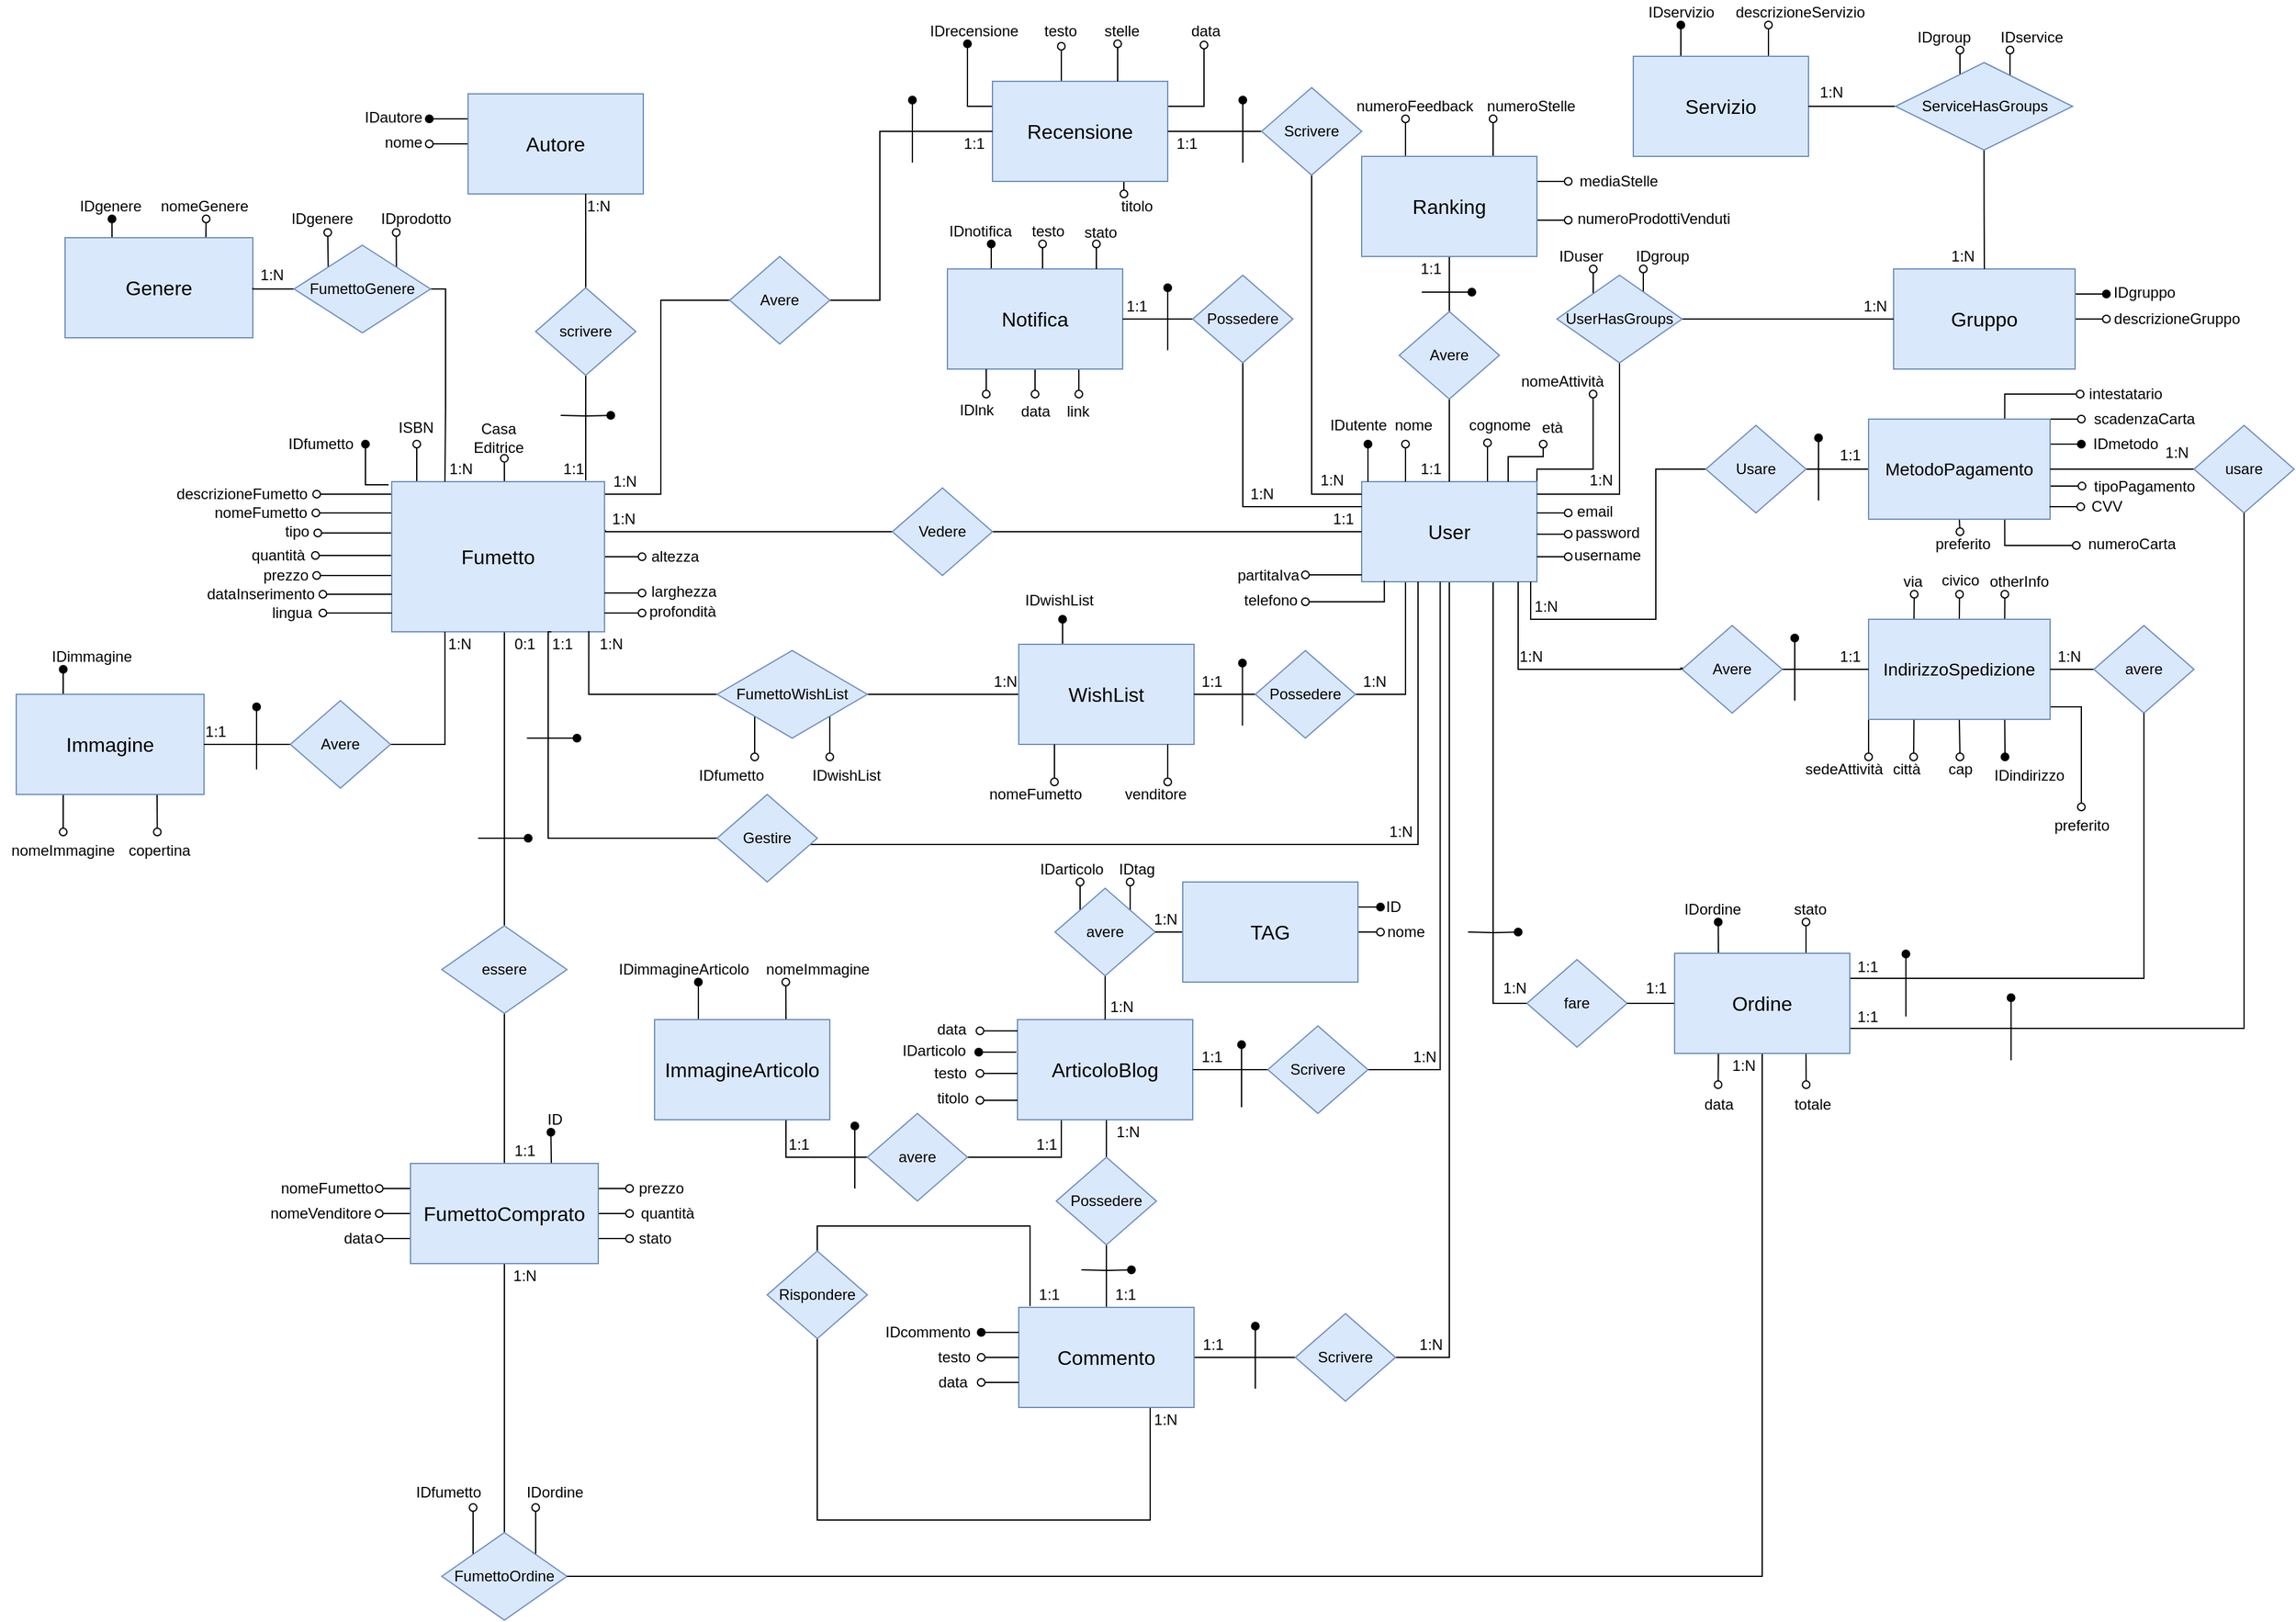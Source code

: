 <mxfile version="13.4.6" type="device"><diagram id="_a36h6Wd5eqnjB8b3DVt" name="Page-1"><mxGraphModel dx="2249" dy="1931" grid="1" gridSize="10" guides="1" tooltips="1" connect="1" arrows="1" fold="1" page="1" pageScale="1" pageWidth="827" pageHeight="1169" math="0" shadow="0"><root><mxCell id="0"/><mxCell id="1" parent="0"/><mxCell id="VKNxGJnO9erjTonHT5x1-15" style="edgeStyle=orthogonalEdgeStyle;rounded=0;orthogonalLoop=1;jettySize=auto;html=1;exitX=0;exitY=0.25;exitDx=0;exitDy=0;endArrow=oval;endFill=1;" parent="1" source="b7NyQBmkF2RoQc44sNeF-1" edge="1"><mxGeometry relative="1" as="geometry"><mxPoint x="-70" y="30" as="targetPoint"/></mxGeometry></mxCell><mxCell id="h5itPIsnxSvpbMZdHGfh-14" style="edgeStyle=orthogonalEdgeStyle;rounded=0;orthogonalLoop=1;jettySize=auto;html=1;exitX=0;exitY=0.5;exitDx=0;exitDy=0;endArrow=oval;endFill=0;" parent="1" source="b7NyQBmkF2RoQc44sNeF-1" edge="1"><mxGeometry relative="1" as="geometry"><mxPoint x="-70" y="50" as="targetPoint"/></mxGeometry></mxCell><mxCell id="b7NyQBmkF2RoQc44sNeF-1" value="&lt;font style=&quot;font-size: 16px&quot;&gt;Autore&lt;/font&gt;" style="rounded=0;whiteSpace=wrap;html=1;fillColor=#dae8fc;strokeColor=#6c8ebf;" parent="1" vertex="1"><mxGeometry x="-39" y="10" width="140" height="80" as="geometry"/></mxCell><mxCell id="b7NyQBmkF2RoQc44sNeF-53" style="edgeStyle=orthogonalEdgeStyle;rounded=0;orthogonalLoop=1;jettySize=auto;html=1;startArrow=none;startFill=0;endArrow=oval;endFill=1;exitX=-0.015;exitY=0.021;exitDx=0;exitDy=0;exitPerimeter=0;" parent="1" source="b7NyQBmkF2RoQc44sNeF-2" edge="1"><mxGeometry relative="1" as="geometry"><mxPoint x="-121" y="290" as="targetPoint"/><mxPoint x="-90" y="320" as="sourcePoint"/></mxGeometry></mxCell><mxCell id="b7NyQBmkF2RoQc44sNeF-175" style="edgeStyle=orthogonalEdgeStyle;rounded=0;orthogonalLoop=1;jettySize=auto;html=1;exitX=1;exitY=0.25;exitDx=0;exitDy=0;entryX=0;entryY=0.5;entryDx=0;entryDy=0;startArrow=none;startFill=0;endArrow=none;endFill=0;" parent="1" source="b7NyQBmkF2RoQc44sNeF-2" target="b7NyQBmkF2RoQc44sNeF-76" edge="1"><mxGeometry relative="1" as="geometry"><Array as="points"><mxPoint x="60" y="330"/><mxPoint x="115" y="330"/><mxPoint x="115" y="175"/></Array></mxGeometry></mxCell><mxCell id="FU-6VbfWIc4Eh8x_C-DC-1" style="edgeStyle=orthogonalEdgeStyle;rounded=0;orthogonalLoop=1;jettySize=auto;html=1;exitX=0;exitY=0.75;exitDx=0;exitDy=0;endArrow=oval;endFill=0;entryX=1.064;entryY=0.55;entryDx=0;entryDy=0;entryPerimeter=0;" parent="1" source="b7NyQBmkF2RoQc44sNeF-2" target="FU-6VbfWIc4Eh8x_C-DC-2" edge="1"><mxGeometry relative="1" as="geometry"><mxPoint x="-120.143" y="380" as="targetPoint"/><Array as="points"><mxPoint x="-80" y="361"/></Array></mxGeometry></mxCell><mxCell id="FU-6VbfWIc4Eh8x_C-DC-10" style="edgeStyle=orthogonalEdgeStyle;rounded=0;orthogonalLoop=1;jettySize=auto;html=1;exitX=0;exitY=0.25;exitDx=0;exitDy=0;endArrow=oval;endFill=0;" parent="1" source="b7NyQBmkF2RoQc44sNeF-2" edge="1"><mxGeometry relative="1" as="geometry"><mxPoint x="-160" y="330" as="targetPoint"/><Array as="points"><mxPoint x="-80" y="330"/></Array></mxGeometry></mxCell><mxCell id="FU-6VbfWIc4Eh8x_C-DC-15" style="edgeStyle=orthogonalEdgeStyle;rounded=0;orthogonalLoop=1;jettySize=auto;html=1;exitX=0;exitY=0.25;exitDx=0;exitDy=0;endArrow=oval;endFill=0;entryX=0.993;entryY=0.5;entryDx=0;entryDy=0;entryPerimeter=0;" parent="1" source="b7NyQBmkF2RoQc44sNeF-2" target="b7NyQBmkF2RoQc44sNeF-49" edge="1"><mxGeometry relative="1" as="geometry"><mxPoint x="-160" y="350" as="targetPoint"/><Array as="points"><mxPoint x="-80" y="345"/></Array></mxGeometry></mxCell><mxCell id="FU-6VbfWIc4Eh8x_C-DC-18" style="edgeStyle=orthogonalEdgeStyle;rounded=0;orthogonalLoop=1;jettySize=auto;html=1;exitX=0;exitY=0.75;exitDx=0;exitDy=0;endArrow=oval;endFill=0;" parent="1" source="b7NyQBmkF2RoQc44sNeF-2" target="b7NyQBmkF2RoQc44sNeF-155" edge="1"><mxGeometry relative="1" as="geometry"><Array as="points"><mxPoint x="-80" y="395"/></Array></mxGeometry></mxCell><mxCell id="FU-6VbfWIc4Eh8x_C-DC-20" style="edgeStyle=orthogonalEdgeStyle;rounded=0;orthogonalLoop=1;jettySize=auto;html=1;exitX=0;exitY=0.75;exitDx=0;exitDy=0;endArrow=oval;endFill=0;" parent="1" source="b7NyQBmkF2RoQc44sNeF-2" target="b7NyQBmkF2RoQc44sNeF-156" edge="1"><mxGeometry relative="1" as="geometry"><Array as="points"><mxPoint x="-80" y="379"/></Array></mxGeometry></mxCell><mxCell id="sv2jAoWRSFMoSHZJqavl-2" style="edgeStyle=orthogonalEdgeStyle;rounded=0;orthogonalLoop=1;jettySize=auto;html=1;exitX=0;exitY=0;exitDx=0;exitDy=0;endArrow=oval;endFill=0;" parent="1" source="b7NyQBmkF2RoQc44sNeF-2" edge="1"><mxGeometry relative="1" as="geometry"><mxPoint x="-80" y="290" as="targetPoint"/></mxGeometry></mxCell><mxCell id="nkOQYRd-au0KGRqROzhD-20" style="edgeStyle=orthogonalEdgeStyle;rounded=0;orthogonalLoop=1;jettySize=auto;html=1;exitX=0.5;exitY=0;exitDx=0;exitDy=0;entryX=0.583;entryY=1.044;entryDx=0;entryDy=0;entryPerimeter=0;startArrow=none;startFill=0;endArrow=oval;endFill=0;" parent="1" source="b7NyQBmkF2RoQc44sNeF-2" target="sv2jAoWRSFMoSHZJqavl-5" edge="1"><mxGeometry relative="1" as="geometry"/></mxCell><mxCell id="3XOQI-Jwmfm4WAlbGPeu-40" style="edgeStyle=orthogonalEdgeStyle;rounded=0;orthogonalLoop=1;jettySize=auto;html=1;exitX=0.5;exitY=1;exitDx=0;exitDy=0;entryX=0.5;entryY=0;entryDx=0;entryDy=0;endArrow=none;endFill=0;" parent="1" source="kgJwkXbSvrvV9Ufko8CS-19" target="3XOQI-Jwmfm4WAlbGPeu-39" edge="1"><mxGeometry relative="1" as="geometry"/></mxCell><mxCell id="kgJwkXbSvrvV9Ufko8CS-21" style="edgeStyle=orthogonalEdgeStyle;rounded=0;orthogonalLoop=1;jettySize=auto;html=1;exitX=0.5;exitY=1;exitDx=0;exitDy=0;entryX=0.5;entryY=0;entryDx=0;entryDy=0;endArrow=none;endFill=0;" parent="1" source="b7NyQBmkF2RoQc44sNeF-2" target="kgJwkXbSvrvV9Ufko8CS-19" edge="1"><mxGeometry relative="1" as="geometry"><Array as="points"><mxPoint x="-10" y="440"/></Array></mxGeometry></mxCell><mxCell id="kgJwkXbSvrvV9Ufko8CS-23" style="edgeStyle=orthogonalEdgeStyle;rounded=0;orthogonalLoop=1;jettySize=auto;html=1;exitX=1;exitY=0.5;exitDx=0;exitDy=0;endArrow=oval;endFill=0;" parent="1" source="b7NyQBmkF2RoQc44sNeF-2" edge="1"><mxGeometry relative="1" as="geometry"><mxPoint x="100" y="380" as="targetPoint"/><Array as="points"/></mxGeometry></mxCell><mxCell id="kgJwkXbSvrvV9Ufko8CS-55" style="edgeStyle=orthogonalEdgeStyle;rounded=0;orthogonalLoop=1;jettySize=auto;html=1;exitX=1.006;exitY=0.325;exitDx=0;exitDy=0;entryX=0;entryY=0.5;entryDx=0;entryDy=0;endArrow=none;endFill=0;exitPerimeter=0;" parent="1" source="b7NyQBmkF2RoQc44sNeF-2" target="b7NyQBmkF2RoQc44sNeF-65" edge="1"><mxGeometry relative="1" as="geometry"><Array as="points"><mxPoint x="70" y="359"/><mxPoint x="70" y="360"/></Array></mxGeometry></mxCell><mxCell id="b7NyQBmkF2RoQc44sNeF-2" value="&lt;font style=&quot;font-size: 16px&quot;&gt;Fumetto&lt;/font&gt;" style="rounded=0;whiteSpace=wrap;html=1;fillColor=#dae8fc;strokeColor=#6c8ebf;" parent="1" vertex="1"><mxGeometry x="-100" y="320" width="170" height="120" as="geometry"/></mxCell><mxCell id="b7NyQBmkF2RoQc44sNeF-187" style="edgeStyle=orthogonalEdgeStyle;rounded=0;orthogonalLoop=1;jettySize=auto;html=1;startArrow=none;startFill=0;endArrow=oval;endFill=0;entryX=0.3;entryY=1.1;entryDx=0;entryDy=0;entryPerimeter=0;exitX=0.393;exitY=0.025;exitDx=0;exitDy=0;exitPerimeter=0;" parent="1" source="b7NyQBmkF2RoQc44sNeF-5" edge="1"><mxGeometry relative="1" as="geometry"><mxPoint x="435" y="-28" as="targetPoint"/><Array as="points"><mxPoint x="435" y="-10"/><mxPoint x="435" y="-10"/></Array></mxGeometry></mxCell><mxCell id="b7NyQBmkF2RoQc44sNeF-191" style="edgeStyle=orthogonalEdgeStyle;rounded=0;orthogonalLoop=1;jettySize=auto;html=1;exitX=1;exitY=0.25;exitDx=0;exitDy=0;startArrow=none;startFill=0;endArrow=oval;endFill=0;entryX=0.475;entryY=1.05;entryDx=0;entryDy=0;entryPerimeter=0;" parent="1" edge="1"><mxGeometry relative="1" as="geometry"><mxPoint x="549" y="-29" as="targetPoint"/><mxPoint x="520" y="20" as="sourcePoint"/><Array as="points"><mxPoint x="549" y="20"/></Array></mxGeometry></mxCell><mxCell id="b7NyQBmkF2RoQc44sNeF-196" style="edgeStyle=orthogonalEdgeStyle;rounded=0;orthogonalLoop=1;jettySize=auto;html=1;exitX=0;exitY=0.25;exitDx=0;exitDy=0;startArrow=none;startFill=0;endArrow=oval;endFill=1;" parent="1" source="b7NyQBmkF2RoQc44sNeF-5" edge="1"><mxGeometry relative="1" as="geometry"><mxPoint x="360" y="-30" as="targetPoint"/></mxGeometry></mxCell><mxCell id="IQmjzZ62niitERh6RPNZ-46" style="edgeStyle=orthogonalEdgeStyle;rounded=0;orthogonalLoop=1;jettySize=auto;html=1;exitX=0.75;exitY=1;exitDx=0;exitDy=0;endArrow=oval;endFill=0;" parent="1" source="b7NyQBmkF2RoQc44sNeF-5" edge="1"><mxGeometry relative="1" as="geometry"><mxPoint x="485" y="90" as="targetPoint"/></mxGeometry></mxCell><mxCell id="b7NyQBmkF2RoQc44sNeF-5" value="&lt;span style=&quot;font-size: 16px&quot;&gt;Recensione&lt;br&gt;&lt;/span&gt;" style="rounded=0;whiteSpace=wrap;html=1;fillColor=#dae8fc;strokeColor=#6c8ebf;" parent="1" vertex="1"><mxGeometry x="380" width="140" height="80" as="geometry"/></mxCell><mxCell id="b7NyQBmkF2RoQc44sNeF-71" style="edgeStyle=orthogonalEdgeStyle;rounded=0;orthogonalLoop=1;jettySize=auto;html=1;exitX=0.25;exitY=1;exitDx=0;exitDy=0;entryX=1;entryY=0.5;entryDx=0;entryDy=0;startArrow=none;startFill=0;endArrow=none;endFill=0;" parent="1" source="b7NyQBmkF2RoQc44sNeF-6" target="b7NyQBmkF2RoQc44sNeF-69" edge="1"><mxGeometry relative="1" as="geometry"><Array as="points"><mxPoint x="710" y="490"/></Array></mxGeometry></mxCell><mxCell id="b7NyQBmkF2RoQc44sNeF-103" style="edgeStyle=orthogonalEdgeStyle;rounded=0;orthogonalLoop=1;jettySize=auto;html=1;exitX=1;exitY=0.5;exitDx=0;exitDy=0;entryX=0;entryY=0.5;entryDx=0;entryDy=0;startArrow=none;startFill=0;endArrow=none;endFill=0;" parent="1" source="b7NyQBmkF2RoQc44sNeF-114" target="b7NyQBmkF2RoQc44sNeF-9" edge="1"><mxGeometry relative="1" as="geometry"/></mxCell><mxCell id="3XOQI-Jwmfm4WAlbGPeu-18" style="edgeStyle=orthogonalEdgeStyle;rounded=0;orthogonalLoop=1;jettySize=auto;html=1;exitX=0.5;exitY=1;exitDx=0;exitDy=0;entryX=1;entryY=0.5;entryDx=0;entryDy=0;endArrow=none;endFill=0;" parent="1" source="b7NyQBmkF2RoQc44sNeF-6" target="b7NyQBmkF2RoQc44sNeF-461" edge="1"><mxGeometry relative="1" as="geometry"/></mxCell><mxCell id="uiHIK2ukloqZO9PI9Gcz-10" style="edgeStyle=orthogonalEdgeStyle;rounded=0;orthogonalLoop=1;jettySize=auto;html=1;exitX=1;exitY=0;exitDx=0;exitDy=0;endArrow=oval;endFill=0;entryX=0.811;entryY=1;entryDx=0;entryDy=0;entryPerimeter=0;" parent="1" source="b7NyQBmkF2RoQc44sNeF-6" target="uiHIK2ukloqZO9PI9Gcz-11" edge="1"><mxGeometry relative="1" as="geometry"><mxPoint x="860" y="280" as="targetPoint"/><Array as="points"><mxPoint x="815" y="310"/><mxPoint x="860" y="310"/></Array></mxGeometry></mxCell><mxCell id="h5itPIsnxSvpbMZdHGfh-22" style="edgeStyle=orthogonalEdgeStyle;rounded=0;orthogonalLoop=1;jettySize=auto;html=1;exitX=0.75;exitY=1;exitDx=0;exitDy=0;entryX=0;entryY=0.5;entryDx=0;entryDy=0;endArrow=none;endFill=0;" parent="1" source="b7NyQBmkF2RoQc44sNeF-6" target="3XOQI-Jwmfm4WAlbGPeu-42" edge="1"><mxGeometry relative="1" as="geometry"/></mxCell><mxCell id="b7NyQBmkF2RoQc44sNeF-6" value="&lt;span style=&quot;font-size: 16px&quot;&gt;User&lt;br&gt;&lt;/span&gt;" style="rounded=0;whiteSpace=wrap;html=1;fillColor=#dae8fc;strokeColor=#6c8ebf;" parent="1" vertex="1"><mxGeometry x="675" y="320" width="140" height="80" as="geometry"/></mxCell><mxCell id="b7NyQBmkF2RoQc44sNeF-197" style="edgeStyle=orthogonalEdgeStyle;rounded=0;orthogonalLoop=1;jettySize=auto;html=1;exitX=0.25;exitY=0;exitDx=0;exitDy=0;startArrow=none;startFill=0;endArrow=oval;endFill=1;" parent="1" source="b7NyQBmkF2RoQc44sNeF-8" edge="1"><mxGeometry relative="1" as="geometry"><mxPoint x="930" y="-45" as="targetPoint"/></mxGeometry></mxCell><mxCell id="b7NyQBmkF2RoQc44sNeF-201" style="edgeStyle=orthogonalEdgeStyle;rounded=0;orthogonalLoop=1;jettySize=auto;html=1;exitX=0.75;exitY=0;exitDx=0;exitDy=0;startArrow=none;startFill=0;endArrow=oval;endFill=0;" parent="1" source="b7NyQBmkF2RoQc44sNeF-8" edge="1"><mxGeometry relative="1" as="geometry"><mxPoint x="1000" y="-45" as="targetPoint"/></mxGeometry></mxCell><mxCell id="b7NyQBmkF2RoQc44sNeF-8" value="&lt;span style=&quot;font-size: 16px&quot;&gt;Servizio&lt;br&gt;&lt;/span&gt;" style="rounded=0;whiteSpace=wrap;html=1;fillColor=#dae8fc;strokeColor=#6c8ebf;" parent="1" vertex="1"><mxGeometry x="892" y="-20" width="140" height="80" as="geometry"/></mxCell><mxCell id="b7NyQBmkF2RoQc44sNeF-215" style="edgeStyle=orthogonalEdgeStyle;rounded=0;orthogonalLoop=1;jettySize=auto;html=1;exitX=1;exitY=0.25;exitDx=0;exitDy=0;startArrow=none;startFill=0;endArrow=oval;endFill=1;" parent="1" source="b7NyQBmkF2RoQc44sNeF-9" edge="1"><mxGeometry relative="1" as="geometry"><mxPoint x="1250" y="290" as="targetPoint"/></mxGeometry></mxCell><mxCell id="Qf1rDcgtlI_CocdO1kfA-2" style="edgeStyle=orthogonalEdgeStyle;rounded=0;orthogonalLoop=1;jettySize=auto;html=1;exitX=0.75;exitY=1;exitDx=0;exitDy=0;endArrow=oval;endFill=0;entryX=0.011;entryY=0.55;entryDx=0;entryDy=0;entryPerimeter=0;" parent="1" source="b7NyQBmkF2RoQc44sNeF-9" target="Qf1rDcgtlI_CocdO1kfA-5" edge="1"><mxGeometry relative="1" as="geometry"><mxPoint x="1245" y="370" as="targetPoint"/></mxGeometry></mxCell><mxCell id="uiHIK2ukloqZO9PI9Gcz-17" style="edgeStyle=orthogonalEdgeStyle;rounded=0;orthogonalLoop=1;jettySize=auto;html=1;exitX=1;exitY=0;exitDx=0;exitDy=0;endArrow=oval;endFill=0;" parent="1" source="b7NyQBmkF2RoQc44sNeF-9" edge="1"><mxGeometry relative="1" as="geometry"><mxPoint x="1250" y="270" as="targetPoint"/></mxGeometry></mxCell><mxCell id="pbcUpL3hkp5EQhmBz8R4-6" style="edgeStyle=orthogonalEdgeStyle;rounded=0;orthogonalLoop=1;jettySize=auto;html=1;exitX=0.75;exitY=0;exitDx=0;exitDy=0;entryX=-0.014;entryY=0.5;entryDx=0;entryDy=0;entryPerimeter=0;endArrow=oval;endFill=0;" parent="1" source="b7NyQBmkF2RoQc44sNeF-9" target="pbcUpL3hkp5EQhmBz8R4-4" edge="1"><mxGeometry relative="1" as="geometry"/></mxCell><mxCell id="pbcUpL3hkp5EQhmBz8R4-9" style="edgeStyle=orthogonalEdgeStyle;rounded=0;orthogonalLoop=1;jettySize=auto;html=1;exitX=0.5;exitY=1;exitDx=0;exitDy=0;endArrow=oval;endFill=0;" parent="1" source="b7NyQBmkF2RoQc44sNeF-9" edge="1"><mxGeometry relative="1" as="geometry"><mxPoint x="1153" y="360" as="targetPoint"/></mxGeometry></mxCell><mxCell id="b7NyQBmkF2RoQc44sNeF-9" value="&lt;font style=&quot;font-size: 14px&quot;&gt;MetodoPagamento&lt;/font&gt;" style="rounded=0;whiteSpace=wrap;html=1;fillColor=#dae8fc;strokeColor=#6c8ebf;" parent="1" vertex="1"><mxGeometry x="1080" y="270" width="145" height="80" as="geometry"/></mxCell><mxCell id="b7NyQBmkF2RoQc44sNeF-226" style="edgeStyle=orthogonalEdgeStyle;rounded=0;orthogonalLoop=1;jettySize=auto;html=1;exitX=0.75;exitY=1;exitDx=0;exitDy=0;startArrow=none;startFill=0;endArrow=oval;endFill=1;" parent="1" source="b7NyQBmkF2RoQc44sNeF-11" edge="1"><mxGeometry relative="1" as="geometry"><mxPoint x="1189" y="540" as="targetPoint"/></mxGeometry></mxCell><mxCell id="3XOQI-Jwmfm4WAlbGPeu-50" style="edgeStyle=orthogonalEdgeStyle;rounded=0;orthogonalLoop=1;jettySize=auto;html=1;exitX=0.25;exitY=0;exitDx=0;exitDy=0;endArrow=oval;endFill=0;" parent="1" source="b7NyQBmkF2RoQc44sNeF-11" edge="1"><mxGeometry relative="1" as="geometry"><mxPoint x="1116.476" y="410" as="targetPoint"/></mxGeometry></mxCell><mxCell id="3XOQI-Jwmfm4WAlbGPeu-51" style="edgeStyle=orthogonalEdgeStyle;rounded=0;orthogonalLoop=1;jettySize=auto;html=1;exitX=0.5;exitY=0;exitDx=0;exitDy=0;endArrow=oval;endFill=0;" parent="1" source="b7NyQBmkF2RoQc44sNeF-11" edge="1"><mxGeometry relative="1" as="geometry"><mxPoint x="1152.667" y="410" as="targetPoint"/></mxGeometry></mxCell><mxCell id="3XOQI-Jwmfm4WAlbGPeu-52" style="edgeStyle=orthogonalEdgeStyle;rounded=0;orthogonalLoop=1;jettySize=auto;html=1;exitX=0.75;exitY=0;exitDx=0;exitDy=0;endArrow=oval;endFill=0;" parent="1" source="b7NyQBmkF2RoQc44sNeF-11" edge="1"><mxGeometry relative="1" as="geometry"><mxPoint x="1188.857" y="410" as="targetPoint"/></mxGeometry></mxCell><mxCell id="nUhSDsSS9oYtjKMgYfDz-13" style="edgeStyle=orthogonalEdgeStyle;rounded=0;orthogonalLoop=1;jettySize=auto;html=1;exitX=0.25;exitY=1;exitDx=0;exitDy=0;endArrow=oval;endFill=0;" parent="1" source="b7NyQBmkF2RoQc44sNeF-11" edge="1"><mxGeometry relative="1" as="geometry"><mxPoint x="1116" y="540" as="targetPoint"/></mxGeometry></mxCell><mxCell id="nUhSDsSS9oYtjKMgYfDz-15" style="edgeStyle=orthogonalEdgeStyle;rounded=0;orthogonalLoop=1;jettySize=auto;html=1;exitX=0.5;exitY=1;exitDx=0;exitDy=0;endArrow=oval;endFill=0;" parent="1" source="b7NyQBmkF2RoQc44sNeF-11" edge="1"><mxGeometry relative="1" as="geometry"><mxPoint x="1153" y="540" as="targetPoint"/></mxGeometry></mxCell><mxCell id="pbcUpL3hkp5EQhmBz8R4-7" style="edgeStyle=orthogonalEdgeStyle;rounded=0;orthogonalLoop=1;jettySize=auto;html=1;exitX=0;exitY=1;exitDx=0;exitDy=0;endArrow=oval;endFill=0;" parent="1" source="b7NyQBmkF2RoQc44sNeF-11" edge="1"><mxGeometry relative="1" as="geometry"><mxPoint x="1080" y="540" as="targetPoint"/></mxGeometry></mxCell><mxCell id="pbcUpL3hkp5EQhmBz8R4-11" style="edgeStyle=orthogonalEdgeStyle;rounded=0;orthogonalLoop=1;jettySize=auto;html=1;exitX=0.993;exitY=0.875;exitDx=0;exitDy=0;endArrow=oval;endFill=0;exitPerimeter=0;" parent="1" source="b7NyQBmkF2RoQc44sNeF-11" edge="1"><mxGeometry relative="1" as="geometry"><mxPoint x="1250" y="580" as="targetPoint"/><Array as="points"><mxPoint x="1250" y="500"/></Array></mxGeometry></mxCell><mxCell id="b7NyQBmkF2RoQc44sNeF-11" value="&lt;font style=&quot;font-size: 14px&quot;&gt;IndirizzoSpedizione&lt;/font&gt;" style="rounded=0;whiteSpace=wrap;html=1;fillColor=#dae8fc;strokeColor=#6c8ebf;" parent="1" vertex="1"><mxGeometry x="1080" y="430" width="145" height="80" as="geometry"/></mxCell><mxCell id="IQmjzZ62niitERh6RPNZ-38" style="edgeStyle=orthogonalEdgeStyle;rounded=0;orthogonalLoop=1;jettySize=auto;html=1;exitX=0.25;exitY=1;exitDx=0;exitDy=0;endArrow=oval;endFill=0;" parent="1" source="b7NyQBmkF2RoQc44sNeF-15" edge="1"><mxGeometry relative="1" as="geometry"><mxPoint x="-362.483" y="600" as="targetPoint"/></mxGeometry></mxCell><mxCell id="IQmjzZ62niitERh6RPNZ-40" style="edgeStyle=orthogonalEdgeStyle;rounded=0;orthogonalLoop=1;jettySize=auto;html=1;exitX=0.75;exitY=1;exitDx=0;exitDy=0;endArrow=oval;endFill=0;" parent="1" source="b7NyQBmkF2RoQc44sNeF-15" edge="1"><mxGeometry relative="1" as="geometry"><mxPoint x="-287.31" y="600" as="targetPoint"/></mxGeometry></mxCell><mxCell id="IQmjzZ62niitERh6RPNZ-41" style="edgeStyle=orthogonalEdgeStyle;rounded=0;orthogonalLoop=1;jettySize=auto;html=1;exitX=0.25;exitY=0;exitDx=0;exitDy=0;endArrow=oval;endFill=1;" parent="1" source="b7NyQBmkF2RoQc44sNeF-15" edge="1"><mxGeometry relative="1" as="geometry"><mxPoint x="-362.483" y="470" as="targetPoint"/></mxGeometry></mxCell><mxCell id="b7NyQBmkF2RoQc44sNeF-15" value="&lt;font style=&quot;font-size: 16px&quot;&gt;Immagine&lt;/font&gt;" style="rounded=0;whiteSpace=wrap;html=1;fillColor=#dae8fc;strokeColor=#6c8ebf;" parent="1" vertex="1"><mxGeometry x="-400" y="490" width="150" height="80" as="geometry"/></mxCell><mxCell id="nkOQYRd-au0KGRqROzhD-11" style="edgeStyle=orthogonalEdgeStyle;rounded=0;orthogonalLoop=1;jettySize=auto;html=1;exitX=0.75;exitY=0;exitDx=0;exitDy=0;startArrow=none;startFill=0;endArrow=oval;endFill=0;" parent="1" source="b7NyQBmkF2RoQc44sNeF-16" edge="1"><mxGeometry relative="1" as="geometry"><mxPoint x="-248.286" y="110" as="targetPoint"/></mxGeometry></mxCell><mxCell id="nkOQYRd-au0KGRqROzhD-15" style="edgeStyle=orthogonalEdgeStyle;rounded=0;orthogonalLoop=1;jettySize=auto;html=1;exitX=0.25;exitY=0;exitDx=0;exitDy=0;startArrow=none;startFill=0;endArrow=oval;endFill=1;" parent="1" source="b7NyQBmkF2RoQc44sNeF-16" edge="1"><mxGeometry relative="1" as="geometry"><mxPoint x="-323.524" y="110" as="targetPoint"/></mxGeometry></mxCell><mxCell id="b7NyQBmkF2RoQc44sNeF-16" value="&lt;font style=&quot;font-size: 16px&quot;&gt;Genere&lt;/font&gt;" style="rounded=0;whiteSpace=wrap;html=1;fillColor=#dae8fc;strokeColor=#6c8ebf;" parent="1" vertex="1"><mxGeometry x="-361" y="125" width="150" height="80" as="geometry"/></mxCell><mxCell id="3XOQI-Jwmfm4WAlbGPeu-7" style="edgeStyle=orthogonalEdgeStyle;rounded=0;orthogonalLoop=1;jettySize=auto;html=1;exitX=0;exitY=0.5;exitDx=0;exitDy=0;entryX=1;entryY=0.5;entryDx=0;entryDy=0;endArrow=none;endFill=0;" parent="1" source="b7NyQBmkF2RoQc44sNeF-17" target="b7NyQBmkF2RoQc44sNeF-424" edge="1"><mxGeometry relative="1" as="geometry"/></mxCell><mxCell id="3XOQI-Jwmfm4WAlbGPeu-9" style="edgeStyle=orthogonalEdgeStyle;rounded=0;orthogonalLoop=1;jettySize=auto;html=1;exitX=0.25;exitY=0;exitDx=0;exitDy=0;endArrow=oval;endFill=1;" parent="1" source="b7NyQBmkF2RoQc44sNeF-17" edge="1"><mxGeometry relative="1" as="geometry"><mxPoint x="436" y="430" as="targetPoint"/></mxGeometry></mxCell><mxCell id="b7NyQBmkF2RoQc44sNeF-17" value="&lt;span style=&quot;font-size: 16px&quot;&gt;WishList&lt;br&gt;&lt;/span&gt;" style="rounded=0;whiteSpace=wrap;html=1;fillColor=#dae8fc;strokeColor=#6c8ebf;" parent="1" vertex="1"><mxGeometry x="401" y="450" width="140" height="80" as="geometry"/></mxCell><mxCell id="b7NyQBmkF2RoQc44sNeF-358" style="edgeStyle=orthogonalEdgeStyle;rounded=0;orthogonalLoop=1;jettySize=auto;html=1;exitX=0.25;exitY=0;exitDx=0;exitDy=0;startArrow=none;startFill=0;endArrow=oval;endFill=1;" parent="1" source="b7NyQBmkF2RoQc44sNeF-19" edge="1"><mxGeometry relative="1" as="geometry"><mxPoint x="379" y="130" as="targetPoint"/></mxGeometry></mxCell><mxCell id="b7NyQBmkF2RoQc44sNeF-360" style="edgeStyle=orthogonalEdgeStyle;rounded=0;orthogonalLoop=1;jettySize=auto;html=1;exitX=0.75;exitY=0;exitDx=0;exitDy=0;startArrow=none;startFill=0;endArrow=oval;endFill=0;" parent="1" edge="1"><mxGeometry relative="1" as="geometry"><mxPoint x="420" y="130" as="targetPoint"/><mxPoint x="420" y="150" as="sourcePoint"/></mxGeometry></mxCell><mxCell id="uiHIK2ukloqZO9PI9Gcz-3" style="edgeStyle=orthogonalEdgeStyle;rounded=0;orthogonalLoop=1;jettySize=auto;html=1;exitX=0.75;exitY=1;exitDx=0;exitDy=0;endArrow=oval;endFill=0;" parent="1" source="b7NyQBmkF2RoQc44sNeF-19" edge="1"><mxGeometry relative="1" as="geometry"><mxPoint x="449" y="250" as="targetPoint"/></mxGeometry></mxCell><mxCell id="pbcUpL3hkp5EQhmBz8R4-1" style="edgeStyle=orthogonalEdgeStyle;rounded=0;orthogonalLoop=1;jettySize=auto;html=1;exitX=0.5;exitY=1;exitDx=0;exitDy=0;endArrow=oval;endFill=0;" parent="1" source="b7NyQBmkF2RoQc44sNeF-19" edge="1"><mxGeometry relative="1" as="geometry"><mxPoint x="414" y="250" as="targetPoint"/></mxGeometry></mxCell><mxCell id="b7NyQBmkF2RoQc44sNeF-19" value="&lt;span style=&quot;font-size: 16px&quot;&gt;Notifica&lt;br&gt;&lt;/span&gt;" style="rounded=0;whiteSpace=wrap;html=1;fillColor=#dae8fc;strokeColor=#6c8ebf;" parent="1" vertex="1"><mxGeometry x="344" y="150" width="140" height="80" as="geometry"/></mxCell><mxCell id="b7NyQBmkF2RoQc44sNeF-49" value="nomeFumetto" style="text;html=1;align=center;verticalAlign=middle;resizable=0;points=[];autosize=1;" parent="1" vertex="1"><mxGeometry x="-250" y="335" width="90" height="20" as="geometry"/></mxCell><mxCell id="b7NyQBmkF2RoQc44sNeF-52" value="descrizioneFumetto" style="text;html=1;align=center;verticalAlign=middle;resizable=0;points=[];autosize=1;" parent="1" vertex="1"><mxGeometry x="-280" y="320" width="120" height="20" as="geometry"/></mxCell><mxCell id="b7NyQBmkF2RoQc44sNeF-54" value="IDfumetto" style="text;html=1;align=center;verticalAlign=middle;resizable=0;points=[];autosize=1;" parent="1" vertex="1"><mxGeometry x="-192" y="280" width="70" height="20" as="geometry"/></mxCell><mxCell id="b7NyQBmkF2RoQc44sNeF-59" style="edgeStyle=orthogonalEdgeStyle;rounded=0;orthogonalLoop=1;jettySize=auto;html=1;exitX=0.5;exitY=0;exitDx=0;exitDy=0;entryX=0.671;entryY=1;entryDx=0;entryDy=0;startArrow=none;startFill=0;endArrow=none;endFill=0;entryPerimeter=0;" parent="1" source="b7NyQBmkF2RoQc44sNeF-55" target="b7NyQBmkF2RoQc44sNeF-1" edge="1"><mxGeometry relative="1" as="geometry"/></mxCell><mxCell id="b7NyQBmkF2RoQc44sNeF-60" style="edgeStyle=orthogonalEdgeStyle;rounded=0;orthogonalLoop=1;jettySize=auto;html=1;exitX=0.5;exitY=1;exitDx=0;exitDy=0;startArrow=none;startFill=0;endArrow=none;endFill=0;" parent="1" source="b7NyQBmkF2RoQc44sNeF-55" edge="1"><mxGeometry relative="1" as="geometry"><mxPoint x="55" y="319" as="targetPoint"/></mxGeometry></mxCell><mxCell id="b7NyQBmkF2RoQc44sNeF-55" value="scrivere" style="shape=rhombus;perimeter=rhombusPerimeter;whiteSpace=wrap;html=1;align=center;fillColor=#dae8fc;strokeColor=#6c8ebf;" parent="1" vertex="1"><mxGeometry x="15" y="165" width="80" height="70" as="geometry"/></mxCell><mxCell id="b7NyQBmkF2RoQc44sNeF-68" style="edgeStyle=orthogonalEdgeStyle;rounded=0;orthogonalLoop=1;jettySize=auto;html=1;exitX=1;exitY=0.5;exitDx=0;exitDy=0;entryX=0;entryY=0.5;entryDx=0;entryDy=0;startArrow=none;startFill=0;endArrow=none;endFill=0;" parent="1" source="b7NyQBmkF2RoQc44sNeF-65" target="b7NyQBmkF2RoQc44sNeF-6" edge="1"><mxGeometry relative="1" as="geometry"/></mxCell><mxCell id="b7NyQBmkF2RoQc44sNeF-65" value="Vedere" style="shape=rhombus;perimeter=rhombusPerimeter;whiteSpace=wrap;html=1;align=center;fillColor=#dae8fc;strokeColor=#6c8ebf;" parent="1" vertex="1"><mxGeometry x="300" y="325" width="80" height="70" as="geometry"/></mxCell><mxCell id="b7NyQBmkF2RoQc44sNeF-72" style="edgeStyle=orthogonalEdgeStyle;rounded=0;orthogonalLoop=1;jettySize=auto;html=1;exitX=0;exitY=0.5;exitDx=0;exitDy=0;entryX=1;entryY=0.5;entryDx=0;entryDy=0;startArrow=none;startFill=0;endArrow=none;endFill=0;" parent="1" source="b7NyQBmkF2RoQc44sNeF-69" target="b7NyQBmkF2RoQc44sNeF-17" edge="1"><mxGeometry relative="1" as="geometry"/></mxCell><mxCell id="b7NyQBmkF2RoQc44sNeF-69" value="Possedere" style="shape=rhombus;perimeter=rhombusPerimeter;whiteSpace=wrap;html=1;align=center;fillColor=#dae8fc;strokeColor=#6c8ebf;" parent="1" vertex="1"><mxGeometry x="590" y="455" width="80" height="70" as="geometry"/></mxCell><mxCell id="b7NyQBmkF2RoQc44sNeF-176" style="edgeStyle=orthogonalEdgeStyle;rounded=0;orthogonalLoop=1;jettySize=auto;html=1;exitX=1;exitY=0.5;exitDx=0;exitDy=0;entryX=0;entryY=0.5;entryDx=0;entryDy=0;startArrow=none;startFill=0;endArrow=none;endFill=0;" parent="1" source="b7NyQBmkF2RoQc44sNeF-76" target="b7NyQBmkF2RoQc44sNeF-5" edge="1"><mxGeometry relative="1" as="geometry"><Array as="points"><mxPoint x="290" y="175"/><mxPoint x="290" y="40"/></Array></mxGeometry></mxCell><mxCell id="b7NyQBmkF2RoQc44sNeF-76" value="Avere" style="shape=rhombus;perimeter=rhombusPerimeter;whiteSpace=wrap;html=1;align=center;fillColor=#dae8fc;strokeColor=#6c8ebf;" parent="1" vertex="1"><mxGeometry x="170" y="140" width="80" height="70" as="geometry"/></mxCell><mxCell id="b7NyQBmkF2RoQc44sNeF-92" style="edgeStyle=orthogonalEdgeStyle;rounded=0;orthogonalLoop=1;jettySize=auto;html=1;exitX=1;exitY=0.5;exitDx=0;exitDy=0;startArrow=none;startFill=0;endArrow=none;endFill=0;" parent="1" source="b7NyQBmkF2RoQc44sNeF-90" edge="1"><mxGeometry relative="1" as="geometry"><mxPoint x="720" y="400" as="targetPoint"/><Array as="points"><mxPoint x="235" y="610"/><mxPoint x="720" y="610"/></Array></mxGeometry></mxCell><mxCell id="3XOQI-Jwmfm4WAlbGPeu-38" style="edgeStyle=orthogonalEdgeStyle;rounded=0;orthogonalLoop=1;jettySize=auto;html=1;exitX=0;exitY=0.5;exitDx=0;exitDy=0;entryX=0.75;entryY=1;entryDx=0;entryDy=0;endArrow=none;endFill=0;" parent="1" source="b7NyQBmkF2RoQc44sNeF-90" target="b7NyQBmkF2RoQc44sNeF-2" edge="1"><mxGeometry relative="1" as="geometry"><Array as="points"><mxPoint x="25" y="605"/></Array></mxGeometry></mxCell><mxCell id="b7NyQBmkF2RoQc44sNeF-90" value="Gestire" style="shape=rhombus;perimeter=rhombusPerimeter;whiteSpace=wrap;html=1;align=center;fillColor=#dae8fc;strokeColor=#6c8ebf;" parent="1" vertex="1"><mxGeometry x="160" y="570" width="80" height="70" as="geometry"/></mxCell><mxCell id="b7NyQBmkF2RoQc44sNeF-211" style="edgeStyle=orthogonalEdgeStyle;rounded=0;orthogonalLoop=1;jettySize=auto;html=1;exitX=1;exitY=0.25;exitDx=0;exitDy=0;startArrow=none;startFill=0;endArrow=oval;endFill=1;" parent="1" source="b7NyQBmkF2RoQc44sNeF-100" edge="1"><mxGeometry relative="1" as="geometry"><mxPoint x="1270" y="170" as="targetPoint"/></mxGeometry></mxCell><mxCell id="b7NyQBmkF2RoQc44sNeF-213" style="edgeStyle=orthogonalEdgeStyle;rounded=0;orthogonalLoop=1;jettySize=auto;html=1;exitX=1;exitY=0.5;exitDx=0;exitDy=0;startArrow=none;startFill=0;endArrow=oval;endFill=0;" parent="1" source="b7NyQBmkF2RoQc44sNeF-100" edge="1"><mxGeometry relative="1" as="geometry"><mxPoint x="1270" y="190" as="targetPoint"/></mxGeometry></mxCell><mxCell id="b7NyQBmkF2RoQc44sNeF-100" value="&lt;font style=&quot;font-size: 16px&quot;&gt;Gruppo&lt;/font&gt;" style="rounded=0;whiteSpace=wrap;html=1;fillColor=#dae8fc;strokeColor=#6c8ebf;" parent="1" vertex="1"><mxGeometry x="1100" y="150" width="145" height="80" as="geometry"/></mxCell><mxCell id="b7NyQBmkF2RoQc44sNeF-109" style="edgeStyle=orthogonalEdgeStyle;rounded=0;orthogonalLoop=1;jettySize=auto;html=1;exitX=0;exitY=0.5;exitDx=0;exitDy=0;entryX=1;entryY=0.5;entryDx=0;entryDy=0;startArrow=none;startFill=0;endArrow=none;endFill=0;" parent="1" source="b7NyQBmkF2RoQc44sNeF-106" target="b7NyQBmkF2RoQc44sNeF-8" edge="1"><mxGeometry relative="1" as="geometry"/></mxCell><mxCell id="b7NyQBmkF2RoQc44sNeF-203" style="edgeStyle=orthogonalEdgeStyle;rounded=0;orthogonalLoop=1;jettySize=auto;html=1;exitX=1;exitY=0;exitDx=0;exitDy=0;startArrow=none;startFill=0;endArrow=oval;endFill=0;" parent="1" source="b7NyQBmkF2RoQc44sNeF-106" edge="1"><mxGeometry relative="1" as="geometry"><mxPoint x="1193" y="-25" as="targetPoint"/></mxGeometry></mxCell><mxCell id="b7NyQBmkF2RoQc44sNeF-205" style="edgeStyle=orthogonalEdgeStyle;rounded=0;orthogonalLoop=1;jettySize=auto;html=1;exitX=0;exitY=0;exitDx=0;exitDy=0;startArrow=none;startFill=0;endArrow=oval;endFill=0;" parent="1" source="b7NyQBmkF2RoQc44sNeF-106" edge="1"><mxGeometry relative="1" as="geometry"><mxPoint x="1153" y="-25" as="targetPoint"/></mxGeometry></mxCell><mxCell id="b7NyQBmkF2RoQc44sNeF-368" style="edgeStyle=orthogonalEdgeStyle;rounded=0;orthogonalLoop=1;jettySize=auto;html=1;exitX=0.5;exitY=1;exitDx=0;exitDy=0;entryX=0.5;entryY=0;entryDx=0;entryDy=0;startArrow=none;startFill=0;endArrow=none;endFill=0;" parent="1" source="b7NyQBmkF2RoQc44sNeF-106" target="b7NyQBmkF2RoQc44sNeF-100" edge="1"><mxGeometry relative="1" as="geometry"/></mxCell><mxCell id="b7NyQBmkF2RoQc44sNeF-106" value="ServiceHasGroups" style="shape=rhombus;perimeter=rhombusPerimeter;whiteSpace=wrap;html=1;align=center;fillColor=#dae8fc;strokeColor=#6c8ebf;" parent="1" vertex="1"><mxGeometry x="1101.5" y="-15" width="141.5" height="70" as="geometry"/></mxCell><mxCell id="b7NyQBmkF2RoQc44sNeF-112" style="edgeStyle=orthogonalEdgeStyle;rounded=0;orthogonalLoop=1;jettySize=auto;html=1;exitX=0.5;exitY=1;exitDx=0;exitDy=0;startArrow=none;startFill=0;endArrow=none;endFill=0;" parent="1" source="b7NyQBmkF2RoQc44sNeF-110" edge="1"><mxGeometry relative="1" as="geometry"><mxPoint x="815" y="330" as="targetPoint"/><Array as="points"><mxPoint x="880" y="330"/><mxPoint x="815" y="330"/></Array></mxGeometry></mxCell><mxCell id="b7NyQBmkF2RoQc44sNeF-113" style="edgeStyle=orthogonalEdgeStyle;rounded=0;orthogonalLoop=1;jettySize=auto;html=1;exitX=1;exitY=0.5;exitDx=0;exitDy=0;entryX=0;entryY=0.5;entryDx=0;entryDy=0;startArrow=none;startFill=0;endArrow=none;endFill=0;" parent="1" source="b7NyQBmkF2RoQc44sNeF-110" target="b7NyQBmkF2RoQc44sNeF-100" edge="1"><mxGeometry relative="1" as="geometry"/></mxCell><mxCell id="b7NyQBmkF2RoQc44sNeF-207" style="edgeStyle=orthogonalEdgeStyle;rounded=0;orthogonalLoop=1;jettySize=auto;html=1;exitX=0;exitY=0;exitDx=0;exitDy=0;startArrow=none;startFill=0;endArrow=oval;endFill=0;" parent="1" source="b7NyQBmkF2RoQc44sNeF-110" edge="1"><mxGeometry relative="1" as="geometry"><mxPoint x="860" y="150" as="targetPoint"/></mxGeometry></mxCell><mxCell id="b7NyQBmkF2RoQc44sNeF-209" style="edgeStyle=orthogonalEdgeStyle;rounded=0;orthogonalLoop=1;jettySize=auto;html=1;exitX=1;exitY=0;exitDx=0;exitDy=0;startArrow=none;startFill=0;endArrow=oval;endFill=0;" parent="1" source="b7NyQBmkF2RoQc44sNeF-110" edge="1"><mxGeometry relative="1" as="geometry"><mxPoint x="900" y="150" as="targetPoint"/></mxGeometry></mxCell><mxCell id="b7NyQBmkF2RoQc44sNeF-110" value="UserHasGroups" style="shape=rhombus;perimeter=rhombusPerimeter;whiteSpace=wrap;html=1;align=center;fillColor=#dae8fc;strokeColor=#6c8ebf;" parent="1" vertex="1"><mxGeometry x="831" y="155" width="100" height="70" as="geometry"/></mxCell><mxCell id="b7NyQBmkF2RoQc44sNeF-261" style="edgeStyle=orthogonalEdgeStyle;rounded=0;orthogonalLoop=1;jettySize=auto;html=1;exitX=0;exitY=0.5;exitDx=0;exitDy=0;startArrow=none;startFill=0;endArrow=none;endFill=0;" parent="1" source="b7NyQBmkF2RoQc44sNeF-114" target="b7NyQBmkF2RoQc44sNeF-6" edge="1"><mxGeometry relative="1" as="geometry"><Array as="points"><mxPoint x="910" y="310"/><mxPoint x="910" y="430"/><mxPoint x="810" y="430"/></Array><mxPoint x="800" y="404" as="targetPoint"/></mxGeometry></mxCell><mxCell id="b7NyQBmkF2RoQc44sNeF-114" value="Usare" style="shape=rhombus;perimeter=rhombusPerimeter;whiteSpace=wrap;html=1;align=center;fillColor=#dae8fc;strokeColor=#6c8ebf;" parent="1" vertex="1"><mxGeometry x="950" y="275" width="80" height="70" as="geometry"/></mxCell><mxCell id="b7NyQBmkF2RoQc44sNeF-118" style="edgeStyle=orthogonalEdgeStyle;rounded=0;orthogonalLoop=1;jettySize=auto;html=1;exitX=1;exitY=0.5;exitDx=0;exitDy=0;entryX=0;entryY=0.5;entryDx=0;entryDy=0;startArrow=none;startFill=0;endArrow=none;endFill=0;" parent="1" source="b7NyQBmkF2RoQc44sNeF-116" target="b7NyQBmkF2RoQc44sNeF-11" edge="1"><mxGeometry relative="1" as="geometry"/></mxCell><mxCell id="b7NyQBmkF2RoQc44sNeF-116" value="Avere" style="shape=rhombus;perimeter=rhombusPerimeter;whiteSpace=wrap;html=1;align=center;fillColor=#dae8fc;strokeColor=#6c8ebf;" parent="1" vertex="1"><mxGeometry x="931" y="435" width="80" height="70" as="geometry"/></mxCell><mxCell id="b7NyQBmkF2RoQc44sNeF-117" style="edgeStyle=orthogonalEdgeStyle;rounded=0;orthogonalLoop=1;jettySize=auto;html=1;entryX=0;entryY=0.5;entryDx=0;entryDy=0;startArrow=none;startFill=0;endArrow=none;endFill=0;" parent="1" source="b7NyQBmkF2RoQc44sNeF-6" target="b7NyQBmkF2RoQc44sNeF-116" edge="1"><mxGeometry relative="1" as="geometry"><mxPoint x="795" y="430" as="sourcePoint"/><mxPoint x="1080" y="430" as="targetPoint"/><Array as="points"><mxPoint x="800" y="470"/><mxPoint x="930" y="470"/><mxPoint x="930" y="469"/></Array></mxGeometry></mxCell><mxCell id="b7NyQBmkF2RoQc44sNeF-121" style="edgeStyle=orthogonalEdgeStyle;rounded=0;orthogonalLoop=1;jettySize=auto;html=1;exitX=0;exitY=0.5;exitDx=0;exitDy=0;entryX=1;entryY=0.5;entryDx=0;entryDy=0;startArrow=none;startFill=0;endArrow=none;endFill=0;" parent="1" source="b7NyQBmkF2RoQc44sNeF-119" target="b7NyQBmkF2RoQc44sNeF-19" edge="1"><mxGeometry relative="1" as="geometry"/></mxCell><mxCell id="b7NyQBmkF2RoQc44sNeF-122" style="edgeStyle=orthogonalEdgeStyle;rounded=0;orthogonalLoop=1;jettySize=auto;html=1;exitX=0.5;exitY=1;exitDx=0;exitDy=0;entryX=0;entryY=0.25;entryDx=0;entryDy=0;startArrow=none;startFill=0;endArrow=none;endFill=0;" parent="1" source="b7NyQBmkF2RoQc44sNeF-119" target="b7NyQBmkF2RoQc44sNeF-6" edge="1"><mxGeometry relative="1" as="geometry"/></mxCell><mxCell id="b7NyQBmkF2RoQc44sNeF-119" value="Possedere" style="shape=rhombus;perimeter=rhombusPerimeter;whiteSpace=wrap;html=1;align=center;fillColor=#dae8fc;strokeColor=#6c8ebf;" parent="1" vertex="1"><mxGeometry x="540" y="155" width="80" height="70" as="geometry"/></mxCell><mxCell id="b7NyQBmkF2RoQc44sNeF-128" style="edgeStyle=orthogonalEdgeStyle;rounded=0;orthogonalLoop=1;jettySize=auto;html=1;exitX=1;exitY=0.5;exitDx=0;exitDy=0;entryX=0.25;entryY=1;entryDx=0;entryDy=0;startArrow=none;startFill=0;endArrow=none;endFill=0;" parent="1" source="b7NyQBmkF2RoQc44sNeF-127" target="b7NyQBmkF2RoQc44sNeF-2" edge="1"><mxGeometry relative="1" as="geometry"><Array as="points"><mxPoint x="-92" y="530"/><mxPoint x="-44" y="530"/></Array></mxGeometry></mxCell><mxCell id="b7NyQBmkF2RoQc44sNeF-129" style="edgeStyle=orthogonalEdgeStyle;rounded=0;orthogonalLoop=1;jettySize=auto;html=1;exitX=0;exitY=0.5;exitDx=0;exitDy=0;startArrow=none;startFill=0;endArrow=none;endFill=0;" parent="1" source="b7NyQBmkF2RoQc44sNeF-127" target="b7NyQBmkF2RoQc44sNeF-15" edge="1"><mxGeometry relative="1" as="geometry"/></mxCell><mxCell id="b7NyQBmkF2RoQc44sNeF-127" value="Avere" style="shape=rhombus;perimeter=rhombusPerimeter;whiteSpace=wrap;html=1;align=center;fillColor=#dae8fc;strokeColor=#6c8ebf;" parent="1" vertex="1"><mxGeometry x="-181" y="495" width="80" height="70" as="geometry"/></mxCell><mxCell id="b7NyQBmkF2RoQc44sNeF-131" style="edgeStyle=orthogonalEdgeStyle;rounded=0;orthogonalLoop=1;jettySize=auto;html=1;exitX=1;exitY=0.5;exitDx=0;exitDy=0;entryX=0.25;entryY=0;entryDx=0;entryDy=0;startArrow=none;startFill=0;endArrow=none;endFill=0;" parent="1" source="b7NyQBmkF2RoQc44sNeF-130" target="b7NyQBmkF2RoQc44sNeF-2" edge="1"><mxGeometry relative="1" as="geometry"><Array as="points"><mxPoint x="-57" y="166"/><mxPoint x="-57" y="261"/></Array></mxGeometry></mxCell><mxCell id="b7NyQBmkF2RoQc44sNeF-132" style="edgeStyle=orthogonalEdgeStyle;rounded=0;orthogonalLoop=1;jettySize=auto;html=1;exitX=0;exitY=0.5;exitDx=0;exitDy=0;entryX=1;entryY=0.5;entryDx=0;entryDy=0;startArrow=none;startFill=0;endArrow=none;endFill=0;" parent="1" source="b7NyQBmkF2RoQc44sNeF-130" target="b7NyQBmkF2RoQc44sNeF-16" edge="1"><mxGeometry relative="1" as="geometry"/></mxCell><mxCell id="3XOQI-Jwmfm4WAlbGPeu-5" style="edgeStyle=orthogonalEdgeStyle;rounded=0;orthogonalLoop=1;jettySize=auto;html=1;exitX=0;exitY=0;exitDx=0;exitDy=0;entryX=0.581;entryY=1.043;entryDx=0;entryDy=0;entryPerimeter=0;endArrow=oval;endFill=0;" parent="1" source="b7NyQBmkF2RoQc44sNeF-130" target="nkOQYRd-au0KGRqROzhD-17" edge="1"><mxGeometry relative="1" as="geometry"/></mxCell><mxCell id="3XOQI-Jwmfm4WAlbGPeu-6" style="edgeStyle=orthogonalEdgeStyle;rounded=0;orthogonalLoop=1;jettySize=auto;html=1;exitX=1;exitY=0;exitDx=0;exitDy=0;entryX=0.28;entryY=1.043;entryDx=0;entryDy=0;entryPerimeter=0;endArrow=oval;endFill=0;" parent="1" source="b7NyQBmkF2RoQc44sNeF-130" target="nkOQYRd-au0KGRqROzhD-19" edge="1"><mxGeometry relative="1" as="geometry"/></mxCell><mxCell id="b7NyQBmkF2RoQc44sNeF-130" value="FumettoGenere" style="shape=rhombus;perimeter=rhombusPerimeter;whiteSpace=wrap;html=1;align=center;fillColor=#dae8fc;strokeColor=#6c8ebf;" parent="1" vertex="1"><mxGeometry x="-178" y="131" width="109" height="70" as="geometry"/></mxCell><mxCell id="b7NyQBmkF2RoQc44sNeF-155" value="prezzo" style="text;html=1;align=center;verticalAlign=middle;resizable=0;points=[];autosize=1;" parent="1" vertex="1"><mxGeometry x="-210" y="385" width="50" height="20" as="geometry"/></mxCell><mxCell id="b7NyQBmkF2RoQc44sNeF-156" value="quantità" style="text;html=1;align=center;verticalAlign=middle;resizable=0;points=[];autosize=1;" parent="1" vertex="1"><mxGeometry x="-221" y="369" width="60" height="20" as="geometry"/></mxCell><mxCell id="b7NyQBmkF2RoQc44sNeF-161" style="edgeStyle=orthogonalEdgeStyle;rounded=0;orthogonalLoop=1;jettySize=auto;html=1;exitX=1;exitY=0.5;exitDx=0;exitDy=0;startArrow=none;startFill=0;endArrow=oval;endFill=1;" parent="1" edge="1"><mxGeometry relative="1" as="geometry"><mxPoint x="75" y="267" as="targetPoint"/><mxPoint x="35" y="267" as="sourcePoint"/></mxGeometry></mxCell><mxCell id="b7NyQBmkF2RoQc44sNeF-178" style="edgeStyle=orthogonalEdgeStyle;rounded=0;orthogonalLoop=1;jettySize=auto;html=1;exitX=0;exitY=0.5;exitDx=0;exitDy=0;entryX=1;entryY=0.5;entryDx=0;entryDy=0;startArrow=none;startFill=0;endArrow=none;endFill=0;" parent="1" source="b7NyQBmkF2RoQc44sNeF-177" target="b7NyQBmkF2RoQc44sNeF-5" edge="1"><mxGeometry relative="1" as="geometry"/></mxCell><mxCell id="b7NyQBmkF2RoQc44sNeF-258" style="edgeStyle=orthogonalEdgeStyle;rounded=0;orthogonalLoop=1;jettySize=auto;html=1;exitX=0.5;exitY=1;exitDx=0;exitDy=0;entryX=0;entryY=0.125;entryDx=0;entryDy=0;entryPerimeter=0;startArrow=none;startFill=0;endArrow=none;endFill=0;" parent="1" source="b7NyQBmkF2RoQc44sNeF-177" target="b7NyQBmkF2RoQc44sNeF-6" edge="1"><mxGeometry relative="1" as="geometry"/></mxCell><mxCell id="b7NyQBmkF2RoQc44sNeF-177" value="Scrivere" style="shape=rhombus;perimeter=rhombusPerimeter;whiteSpace=wrap;html=1;align=center;fillColor=#dae8fc;strokeColor=#6c8ebf;" parent="1" vertex="1"><mxGeometry x="595" y="5" width="80" height="70" as="geometry"/></mxCell><mxCell id="b7NyQBmkF2RoQc44sNeF-180" style="edgeStyle=orthogonalEdgeStyle;rounded=0;orthogonalLoop=1;jettySize=auto;html=1;startArrow=none;startFill=0;endArrow=oval;endFill=1;" parent="1" edge="1"><mxGeometry relative="1" as="geometry"><mxPoint x="316" y="15" as="targetPoint"/><mxPoint x="316" y="65" as="sourcePoint"/><Array as="points"><mxPoint x="316.5" y="55"/><mxPoint x="316.5" y="55"/></Array></mxGeometry></mxCell><mxCell id="b7NyQBmkF2RoQc44sNeF-181" style="edgeStyle=orthogonalEdgeStyle;rounded=0;orthogonalLoop=1;jettySize=auto;html=1;startArrow=none;startFill=0;endArrow=oval;endFill=1;" parent="1" edge="1"><mxGeometry relative="1" as="geometry"><mxPoint x="580" y="15" as="targetPoint"/><mxPoint x="580" y="65" as="sourcePoint"/></mxGeometry></mxCell><mxCell id="b7NyQBmkF2RoQc44sNeF-183" value="IDrecensione" style="text;html=1;align=center;verticalAlign=middle;resizable=0;points=[];autosize=1;" parent="1" vertex="1"><mxGeometry x="320" y="-50" width="90" height="20" as="geometry"/></mxCell><mxCell id="b7NyQBmkF2RoQc44sNeF-185" value="stelle" style="text;html=1;align=center;verticalAlign=middle;resizable=0;points=[];autosize=1;" parent="1" vertex="1"><mxGeometry x="463" y="-50" width="40" height="20" as="geometry"/></mxCell><mxCell id="b7NyQBmkF2RoQc44sNeF-186" value="data" style="text;html=1;align=center;verticalAlign=middle;resizable=0;points=[];autosize=1;" parent="1" vertex="1"><mxGeometry x="530" y="-50" width="40" height="20" as="geometry"/></mxCell><mxCell id="b7NyQBmkF2RoQc44sNeF-188" style="edgeStyle=orthogonalEdgeStyle;rounded=0;orthogonalLoop=1;jettySize=auto;html=1;exitX=0.5;exitY=0;exitDx=0;exitDy=0;startArrow=none;startFill=0;endArrow=oval;endFill=0;" parent="1" edge="1"><mxGeometry relative="1" as="geometry"><mxPoint x="480" y="-30" as="targetPoint"/><mxPoint x="480" as="sourcePoint"/></mxGeometry></mxCell><mxCell id="b7NyQBmkF2RoQc44sNeF-190" value="testo" style="text;html=1;align=center;verticalAlign=middle;resizable=0;points=[];autosize=1;" parent="1" vertex="1"><mxGeometry x="414" y="-50" width="40" height="20" as="geometry"/></mxCell><mxCell id="b7NyQBmkF2RoQc44sNeF-198" value="IDservizio" style="text;html=1;align=center;verticalAlign=middle;resizable=0;points=[];autosize=1;" parent="1" vertex="1"><mxGeometry x="895" y="-65" width="70" height="20" as="geometry"/></mxCell><mxCell id="b7NyQBmkF2RoQc44sNeF-202" value="descrizioneServizio" style="text;html=1;align=center;verticalAlign=middle;resizable=0;points=[];autosize=1;" parent="1" vertex="1"><mxGeometry x="965" y="-65" width="120" height="20" as="geometry"/></mxCell><mxCell id="b7NyQBmkF2RoQc44sNeF-204" value="IDservice" style="text;html=1;align=center;verticalAlign=middle;resizable=0;points=[];autosize=1;" parent="1" vertex="1"><mxGeometry x="1175" y="-45" width="70" height="20" as="geometry"/></mxCell><mxCell id="b7NyQBmkF2RoQc44sNeF-206" value="IDgroup" style="text;html=1;align=center;verticalAlign=middle;resizable=0;points=[];autosize=1;" parent="1" vertex="1"><mxGeometry x="1110" y="-45" width="60" height="20" as="geometry"/></mxCell><mxCell id="b7NyQBmkF2RoQc44sNeF-208" value="IDuser" style="text;html=1;align=center;verticalAlign=middle;resizable=0;points=[];autosize=1;" parent="1" vertex="1"><mxGeometry x="825" y="130" width="50" height="20" as="geometry"/></mxCell><mxCell id="b7NyQBmkF2RoQc44sNeF-210" value="IDgroup" style="text;html=1;align=center;verticalAlign=middle;resizable=0;points=[];autosize=1;" parent="1" vertex="1"><mxGeometry x="885" y="130" width="60" height="20" as="geometry"/></mxCell><mxCell id="b7NyQBmkF2RoQc44sNeF-212" value="IDgruppo" style="text;html=1;align=center;verticalAlign=middle;resizable=0;points=[];autosize=1;" parent="1" vertex="1"><mxGeometry x="1270" y="159" width="60" height="20" as="geometry"/></mxCell><mxCell id="b7NyQBmkF2RoQc44sNeF-214" value="descrizioneGruppo" style="text;html=1;align=center;verticalAlign=middle;resizable=0;points=[];autosize=1;" parent="1" vertex="1"><mxGeometry x="1266" y="180" width="120" height="20" as="geometry"/></mxCell><mxCell id="b7NyQBmkF2RoQc44sNeF-216" value="IDmetodo" style="text;html=1;align=center;verticalAlign=middle;resizable=0;points=[];autosize=1;" parent="1" vertex="1"><mxGeometry x="1250" y="280" width="70" height="20" as="geometry"/></mxCell><mxCell id="b7NyQBmkF2RoQc44sNeF-227" value="IDindirizzo" style="text;html=1;align=center;verticalAlign=middle;resizable=0;points=[];autosize=1;" parent="1" vertex="1"><mxGeometry x="1173" y="545" width="70" height="20" as="geometry"/></mxCell><mxCell id="b7NyQBmkF2RoQc44sNeF-228" style="edgeStyle=orthogonalEdgeStyle;rounded=0;orthogonalLoop=1;jettySize=auto;html=1;startArrow=none;startFill=0;endArrow=oval;endFill=1;" parent="1" edge="1"><mxGeometry relative="1" as="geometry"><mxPoint x="1040" y="285" as="targetPoint"/><mxPoint x="1040" y="335" as="sourcePoint"/></mxGeometry></mxCell><mxCell id="b7NyQBmkF2RoQc44sNeF-229" style="edgeStyle=orthogonalEdgeStyle;rounded=0;orthogonalLoop=1;jettySize=auto;html=1;startArrow=none;startFill=0;endArrow=oval;endFill=1;" parent="1" edge="1"><mxGeometry relative="1" as="geometry"><mxPoint x="1021" y="445" as="targetPoint"/><mxPoint x="1021" y="495" as="sourcePoint"/></mxGeometry></mxCell><mxCell id="b7NyQBmkF2RoQc44sNeF-235" value="1:1" style="text;html=1;align=center;verticalAlign=middle;resizable=0;points=[];autosize=1;" parent="1" vertex="1"><mxGeometry x="30" y="300" width="30" height="20" as="geometry"/></mxCell><mxCell id="b7NyQBmkF2RoQc44sNeF-236" value="1:N" style="text;html=1;align=center;verticalAlign=middle;resizable=0;points=[];autosize=1;" parent="1" vertex="1"><mxGeometry x="50" y="90" width="30" height="20" as="geometry"/></mxCell><mxCell id="b7NyQBmkF2RoQc44sNeF-237" value="1:1" style="text;html=1;align=center;verticalAlign=middle;resizable=0;points=[];autosize=1;rotation=0;" parent="1" vertex="1"><mxGeometry x="21" y="440" width="30" height="20" as="geometry"/></mxCell><mxCell id="b7NyQBmkF2RoQc44sNeF-240" value="1:N" style="text;html=1;align=center;verticalAlign=middle;resizable=0;points=[];autosize=1;" parent="1" vertex="1"><mxGeometry x="691" y="590" width="30" height="20" as="geometry"/></mxCell><mxCell id="b7NyQBmkF2RoQc44sNeF-241" value="1:N" style="text;html=1;align=center;verticalAlign=middle;resizable=0;points=[];autosize=1;" parent="1" vertex="1"><mxGeometry x="-61" y="440" width="30" height="20" as="geometry"/></mxCell><mxCell id="b7NyQBmkF2RoQc44sNeF-242" value="1:1" style="text;html=1;align=center;verticalAlign=middle;resizable=0;points=[];autosize=1;" parent="1" vertex="1"><mxGeometry x="-256" y="510" width="30" height="20" as="geometry"/></mxCell><mxCell id="b7NyQBmkF2RoQc44sNeF-243" value="1:N" style="text;html=1;align=center;verticalAlign=middle;resizable=0;points=[];autosize=1;" parent="1" vertex="1"><mxGeometry x="-60" y="300" width="30" height="20" as="geometry"/></mxCell><mxCell id="b7NyQBmkF2RoQc44sNeF-244" value="1:N" style="text;html=1;align=center;verticalAlign=middle;resizable=0;points=[];autosize=1;" parent="1" vertex="1"><mxGeometry x="-211" y="145" width="30" height="20" as="geometry"/></mxCell><mxCell id="b7NyQBmkF2RoQc44sNeF-247" value="1:N" style="text;html=1;align=center;verticalAlign=middle;resizable=0;points=[];autosize=1;" parent="1" vertex="1"><mxGeometry x="70" y="340" width="30" height="20" as="geometry"/></mxCell><mxCell id="b7NyQBmkF2RoQc44sNeF-251" value="1:N" style="text;html=1;align=center;verticalAlign=middle;resizable=0;points=[];autosize=1;" parent="1" vertex="1"><mxGeometry x="71" y="310" width="30" height="20" as="geometry"/></mxCell><mxCell id="b7NyQBmkF2RoQc44sNeF-253" value="1:1" style="text;html=1;align=center;verticalAlign=middle;resizable=0;points=[];autosize=1;" parent="1" vertex="1"><mxGeometry x="350" y="40" width="30" height="20" as="geometry"/></mxCell><mxCell id="b7NyQBmkF2RoQc44sNeF-254" value="1:1" style="text;html=1;align=center;verticalAlign=middle;resizable=0;points=[];autosize=1;" parent="1" vertex="1"><mxGeometry x="520" y="40" width="30" height="20" as="geometry"/></mxCell><mxCell id="b7NyQBmkF2RoQc44sNeF-255" value="1:N" style="text;html=1;align=center;verticalAlign=middle;resizable=0;points=[];autosize=1;" parent="1" vertex="1"><mxGeometry x="636" y="309" width="30" height="20" as="geometry"/></mxCell><mxCell id="b7NyQBmkF2RoQc44sNeF-262" value="1:N" style="text;html=1;align=center;verticalAlign=middle;resizable=0;points=[];autosize=1;" parent="1" vertex="1"><mxGeometry x="851" y="309" width="30" height="20" as="geometry"/></mxCell><mxCell id="b7NyQBmkF2RoQc44sNeF-263" value="1:N" style="text;html=1;align=center;verticalAlign=middle;resizable=0;points=[];autosize=1;" parent="1" vertex="1"><mxGeometry x="1070" y="170" width="30" height="20" as="geometry"/></mxCell><mxCell id="b7NyQBmkF2RoQc44sNeF-264" value="1:N" style="text;html=1;align=center;verticalAlign=middle;resizable=0;points=[];autosize=1;" parent="1" vertex="1"><mxGeometry x="1140" y="130" width="30" height="20" as="geometry"/></mxCell><mxCell id="b7NyQBmkF2RoQc44sNeF-265" value="1:N" style="text;html=1;align=center;verticalAlign=middle;resizable=0;points=[];autosize=1;" parent="1" vertex="1"><mxGeometry x="1035" y="-1" width="30" height="20" as="geometry"/></mxCell><mxCell id="b7NyQBmkF2RoQc44sNeF-267" value="1:1" style="text;html=1;align=center;verticalAlign=middle;resizable=0;points=[];autosize=1;" parent="1" vertex="1"><mxGeometry x="645" y="340" width="30" height="20" as="geometry"/></mxCell><mxCell id="b7NyQBmkF2RoQc44sNeF-268" value="1:1" style="text;html=1;align=center;verticalAlign=middle;resizable=0;points=[];autosize=1;" parent="1" vertex="1"><mxGeometry x="480" y="170" width="30" height="20" as="geometry"/></mxCell><mxCell id="b7NyQBmkF2RoQc44sNeF-269" value="1:N" style="text;html=1;align=center;verticalAlign=middle;resizable=0;points=[];autosize=1;" parent="1" vertex="1"><mxGeometry x="580" y="320" width="30" height="20" as="geometry"/></mxCell><mxCell id="b7NyQBmkF2RoQc44sNeF-271" style="edgeStyle=orthogonalEdgeStyle;rounded=0;orthogonalLoop=1;jettySize=auto;html=1;startArrow=none;startFill=0;endArrow=oval;endFill=1;" parent="1" edge="1"><mxGeometry relative="1" as="geometry"><mxPoint x="520" y="165" as="targetPoint"/><mxPoint x="520" y="215" as="sourcePoint"/></mxGeometry></mxCell><mxCell id="b7NyQBmkF2RoQc44sNeF-273" style="edgeStyle=orthogonalEdgeStyle;rounded=0;orthogonalLoop=1;jettySize=auto;html=1;startArrow=none;startFill=0;endArrow=oval;endFill=1;" parent="1" edge="1"><mxGeometry relative="1" as="geometry"><mxPoint x="579.71" y="465" as="targetPoint"/><mxPoint x="579.71" y="515" as="sourcePoint"/></mxGeometry></mxCell><mxCell id="b7NyQBmkF2RoQc44sNeF-276" value="1:N" style="text;html=1;align=center;verticalAlign=middle;resizable=0;points=[];autosize=1;" parent="1" vertex="1"><mxGeometry x="670" y="470" width="30" height="20" as="geometry"/></mxCell><mxCell id="b7NyQBmkF2RoQc44sNeF-279" value="1:1" style="text;html=1;align=center;verticalAlign=middle;resizable=0;points=[];autosize=1;" parent="1" vertex="1"><mxGeometry x="540" y="470" width="30" height="20" as="geometry"/></mxCell><mxCell id="b7NyQBmkF2RoQc44sNeF-285" value="1:N" style="text;html=1;align=center;verticalAlign=middle;resizable=0;points=[];autosize=1;" parent="1" vertex="1"><mxGeometry x="807" y="410" width="30" height="20" as="geometry"/></mxCell><mxCell id="b7NyQBmkF2RoQc44sNeF-287" value="1:N" style="text;html=1;align=center;verticalAlign=middle;resizable=0;points=[];autosize=1;" parent="1" vertex="1"><mxGeometry x="795" y="450" width="30" height="20" as="geometry"/></mxCell><mxCell id="b7NyQBmkF2RoQc44sNeF-288" value="1:1" style="text;html=1;align=center;verticalAlign=middle;resizable=0;points=[];autosize=1;" parent="1" vertex="1"><mxGeometry x="1050" y="289" width="30" height="20" as="geometry"/></mxCell><mxCell id="b7NyQBmkF2RoQc44sNeF-290" value="1:1" style="text;html=1;align=center;verticalAlign=middle;resizable=0;points=[];autosize=1;" parent="1" vertex="1"><mxGeometry x="1050" y="450" width="30" height="20" as="geometry"/></mxCell><mxCell id="b7NyQBmkF2RoQc44sNeF-295" style="edgeStyle=orthogonalEdgeStyle;rounded=0;orthogonalLoop=1;jettySize=auto;html=1;exitX=0.25;exitY=0;exitDx=0;exitDy=0;startArrow=none;startFill=0;endArrow=oval;endFill=1;" parent="1" edge="1"><mxGeometry relative="1" as="geometry"><mxPoint x="680" y="290" as="targetPoint"/><mxPoint x="680" y="320" as="sourcePoint"/></mxGeometry></mxCell><mxCell id="b7NyQBmkF2RoQc44sNeF-296" value="IDutente" style="text;html=1;align=center;verticalAlign=middle;resizable=0;points=[];autosize=1;" parent="1" vertex="1"><mxGeometry x="642" y="265" width="60" height="20" as="geometry"/></mxCell><mxCell id="b7NyQBmkF2RoQc44sNeF-298" style="edgeStyle=orthogonalEdgeStyle;rounded=0;orthogonalLoop=1;jettySize=auto;html=1;exitX=0.5;exitY=0;exitDx=0;exitDy=0;startArrow=none;startFill=0;endArrow=oval;endFill=0;" parent="1" edge="1"><mxGeometry relative="1" as="geometry"><mxPoint x="710" y="290" as="targetPoint"/><mxPoint x="710" y="320" as="sourcePoint"/></mxGeometry></mxCell><mxCell id="b7NyQBmkF2RoQc44sNeF-302" style="edgeStyle=orthogonalEdgeStyle;rounded=0;orthogonalLoop=1;jettySize=auto;html=1;exitX=0.718;exitY=-0.003;exitDx=0;exitDy=0;startArrow=none;startFill=0;endArrow=oval;endFill=0;exitPerimeter=0;" parent="1" source="b7NyQBmkF2RoQc44sNeF-6" edge="1"><mxGeometry relative="1" as="geometry"><mxPoint x="775.5" y="289" as="targetPoint"/><mxPoint x="775.5" y="319" as="sourcePoint"/></mxGeometry></mxCell><mxCell id="b7NyQBmkF2RoQc44sNeF-303" value="cognome" style="text;html=1;align=center;verticalAlign=middle;resizable=0;points=[];autosize=1;" parent="1" vertex="1"><mxGeometry x="755" y="265" width="60" height="20" as="geometry"/></mxCell><mxCell id="b7NyQBmkF2RoQc44sNeF-304" style="edgeStyle=orthogonalEdgeStyle;rounded=0;orthogonalLoop=1;jettySize=auto;html=1;startArrow=none;startFill=0;endArrow=oval;endFill=0;" parent="1" edge="1"><mxGeometry relative="1" as="geometry"><mxPoint x="820" y="290" as="targetPoint"/><mxPoint x="792" y="320" as="sourcePoint"/><Array as="points"><mxPoint x="792" y="300"/><mxPoint x="820" y="300"/></Array></mxGeometry></mxCell><mxCell id="b7NyQBmkF2RoQc44sNeF-305" value="età" style="text;html=1;align=center;verticalAlign=middle;resizable=0;points=[];autosize=1;" parent="1" vertex="1"><mxGeometry x="812" y="267" width="30" height="20" as="geometry"/></mxCell><mxCell id="b7NyQBmkF2RoQc44sNeF-307" style="edgeStyle=orthogonalEdgeStyle;rounded=0;orthogonalLoop=1;jettySize=auto;html=1;exitX=1;exitY=0.5;exitDx=0;exitDy=0;startArrow=none;startFill=0;endArrow=oval;endFill=0;" parent="1" edge="1"><mxGeometry relative="1" as="geometry"><mxPoint x="840" y="345" as="targetPoint"/><mxPoint x="815" y="345" as="sourcePoint"/></mxGeometry></mxCell><mxCell id="b7NyQBmkF2RoQc44sNeF-308" style="edgeStyle=orthogonalEdgeStyle;rounded=0;orthogonalLoop=1;jettySize=auto;html=1;exitX=1;exitY=0.5;exitDx=0;exitDy=0;startArrow=none;startFill=0;endArrow=oval;endFill=0;" parent="1" edge="1"><mxGeometry relative="1" as="geometry"><mxPoint x="840" y="362" as="targetPoint"/><mxPoint x="815" y="362" as="sourcePoint"/></mxGeometry></mxCell><mxCell id="b7NyQBmkF2RoQc44sNeF-309" style="edgeStyle=orthogonalEdgeStyle;rounded=0;orthogonalLoop=1;jettySize=auto;html=1;exitX=1;exitY=0.5;exitDx=0;exitDy=0;startArrow=none;startFill=0;endArrow=oval;endFill=0;" parent="1" edge="1"><mxGeometry relative="1" as="geometry"><mxPoint x="840" y="380" as="targetPoint"/><mxPoint x="815" y="380" as="sourcePoint"/></mxGeometry></mxCell><mxCell id="b7NyQBmkF2RoQc44sNeF-310" value="email" style="text;html=1;align=center;verticalAlign=middle;resizable=0;points=[];autosize=1;" parent="1" vertex="1"><mxGeometry x="841" y="334" width="40" height="20" as="geometry"/></mxCell><mxCell id="b7NyQBmkF2RoQc44sNeF-311" value="password" style="text;html=1;align=center;verticalAlign=middle;resizable=0;points=[];autosize=1;" parent="1" vertex="1"><mxGeometry x="836" y="351" width="70" height="20" as="geometry"/></mxCell><mxCell id="b7NyQBmkF2RoQc44sNeF-315" value="username" style="text;html=1;align=center;verticalAlign=middle;resizable=0;points=[];autosize=1;" parent="1" vertex="1"><mxGeometry x="836" y="369" width="70" height="20" as="geometry"/></mxCell><mxCell id="b7NyQBmkF2RoQc44sNeF-317" style="edgeStyle=orthogonalEdgeStyle;rounded=0;orthogonalLoop=1;jettySize=auto;html=1;startArrow=none;startFill=0;endArrow=oval;endFill=1;" parent="1" edge="1"><mxGeometry relative="1" as="geometry"><mxPoint x="-208" y="500" as="targetPoint"/><mxPoint x="-208" y="550" as="sourcePoint"/><Array as="points"><mxPoint x="-207.5" y="540"/><mxPoint x="-207.5" y="540"/></Array></mxGeometry></mxCell><mxCell id="b7NyQBmkF2RoQc44sNeF-324" value="IDimmagine" style="text;html=1;align=center;verticalAlign=middle;resizable=0;points=[];autosize=1;" parent="1" vertex="1"><mxGeometry x="-380" y="450" width="80" height="20" as="geometry"/></mxCell><mxCell id="b7NyQBmkF2RoQc44sNeF-359" value="IDnotifica" style="text;html=1;align=center;verticalAlign=middle;resizable=0;points=[];autosize=1;" parent="1" vertex="1"><mxGeometry x="335" y="110" width="70" height="20" as="geometry"/></mxCell><mxCell id="b7NyQBmkF2RoQc44sNeF-361" value="testo" style="text;html=1;align=center;verticalAlign=middle;resizable=0;points=[];autosize=1;" parent="1" vertex="1"><mxGeometry x="404" y="110" width="40" height="20" as="geometry"/></mxCell><mxCell id="b7NyQBmkF2RoQc44sNeF-364" style="edgeStyle=orthogonalEdgeStyle;rounded=0;orthogonalLoop=1;jettySize=auto;html=1;exitX=0.75;exitY=0;exitDx=0;exitDy=0;startArrow=none;startFill=0;endArrow=oval;endFill=0;" parent="1" edge="1"><mxGeometry relative="1" as="geometry"><mxPoint x="463" y="130" as="targetPoint"/><mxPoint x="463" y="150" as="sourcePoint"/></mxGeometry></mxCell><mxCell id="b7NyQBmkF2RoQc44sNeF-365" value="stato" style="text;html=1;align=center;verticalAlign=middle;resizable=0;points=[];autosize=1;" parent="1" vertex="1"><mxGeometry x="446" y="111" width="40" height="20" as="geometry"/></mxCell><mxCell id="b7NyQBmkF2RoQc44sNeF-383" style="edgeStyle=orthogonalEdgeStyle;rounded=0;orthogonalLoop=1;jettySize=auto;html=1;startArrow=none;startFill=0;endArrow=none;endFill=0;" parent="1" source="b7NyQBmkF2RoQc44sNeF-377" edge="1"><mxGeometry relative="1" as="geometry"><mxPoint x="745" y="160" as="targetPoint"/></mxGeometry></mxCell><mxCell id="b7NyQBmkF2RoQc44sNeF-392" style="edgeStyle=orthogonalEdgeStyle;rounded=0;orthogonalLoop=1;jettySize=auto;html=1;exitX=0.25;exitY=0;exitDx=0;exitDy=0;startArrow=none;startFill=0;endArrow=oval;endFill=0;" parent="1" source="b7NyQBmkF2RoQc44sNeF-377" edge="1"><mxGeometry relative="1" as="geometry"><mxPoint x="710" y="30" as="targetPoint"/></mxGeometry></mxCell><mxCell id="b7NyQBmkF2RoQc44sNeF-394" style="edgeStyle=orthogonalEdgeStyle;rounded=0;orthogonalLoop=1;jettySize=auto;html=1;exitX=1;exitY=0.5;exitDx=0;exitDy=0;startArrow=none;startFill=0;endArrow=oval;endFill=0;" parent="1" edge="1"><mxGeometry relative="1" as="geometry"><mxPoint x="840" y="111" as="targetPoint"/><mxPoint x="815" y="111" as="sourcePoint"/></mxGeometry></mxCell><mxCell id="b7NyQBmkF2RoQc44sNeF-396" style="edgeStyle=orthogonalEdgeStyle;rounded=0;orthogonalLoop=1;jettySize=auto;html=1;exitX=0.75;exitY=0;exitDx=0;exitDy=0;startArrow=none;startFill=0;endArrow=oval;endFill=0;" parent="1" source="b7NyQBmkF2RoQc44sNeF-377" edge="1"><mxGeometry relative="1" as="geometry"><mxPoint x="780" y="30" as="targetPoint"/></mxGeometry></mxCell><mxCell id="b7NyQBmkF2RoQc44sNeF-400" style="edgeStyle=orthogonalEdgeStyle;rounded=0;orthogonalLoop=1;jettySize=auto;html=1;exitX=1;exitY=0.25;exitDx=0;exitDy=0;startArrow=none;startFill=0;endArrow=oval;endFill=0;" parent="1" source="b7NyQBmkF2RoQc44sNeF-377" edge="1"><mxGeometry relative="1" as="geometry"><mxPoint x="840" y="80" as="targetPoint"/></mxGeometry></mxCell><mxCell id="b7NyQBmkF2RoQc44sNeF-377" value="&lt;span style=&quot;font-size: 16px&quot;&gt;Ranking&lt;br&gt;&lt;/span&gt;" style="rounded=0;whiteSpace=wrap;html=1;fillColor=#dae8fc;strokeColor=#6c8ebf;" parent="1" vertex="1"><mxGeometry x="675" y="60" width="140" height="80" as="geometry"/></mxCell><mxCell id="b7NyQBmkF2RoQc44sNeF-381" style="edgeStyle=orthogonalEdgeStyle;rounded=0;orthogonalLoop=1;jettySize=auto;html=1;exitX=0.5;exitY=1;exitDx=0;exitDy=0;entryX=0.5;entryY=0;entryDx=0;entryDy=0;startArrow=none;startFill=0;endArrow=none;endFill=0;" parent="1" source="b7NyQBmkF2RoQc44sNeF-378" target="b7NyQBmkF2RoQc44sNeF-6" edge="1"><mxGeometry relative="1" as="geometry"/></mxCell><mxCell id="b7NyQBmkF2RoQc44sNeF-382" style="edgeStyle=orthogonalEdgeStyle;rounded=0;orthogonalLoop=1;jettySize=auto;html=1;exitX=0.5;exitY=0;exitDx=0;exitDy=0;startArrow=none;startFill=0;endArrow=none;endFill=0;" parent="1" source="b7NyQBmkF2RoQc44sNeF-378" edge="1"><mxGeometry relative="1" as="geometry"><mxPoint x="745" y="150" as="targetPoint"/></mxGeometry></mxCell><mxCell id="b7NyQBmkF2RoQc44sNeF-378" value="Avere" style="shape=rhombus;perimeter=rhombusPerimeter;whiteSpace=wrap;html=1;align=center;fillColor=#dae8fc;strokeColor=#6c8ebf;" parent="1" vertex="1"><mxGeometry x="705" y="184" width="80" height="70" as="geometry"/></mxCell><mxCell id="b7NyQBmkF2RoQc44sNeF-388" value="1:1" style="text;html=1;align=center;verticalAlign=middle;resizable=0;points=[];autosize=1;" parent="1" vertex="1"><mxGeometry x="715" y="140" width="30" height="20" as="geometry"/></mxCell><mxCell id="b7NyQBmkF2RoQc44sNeF-389" value="1:1" style="text;html=1;align=center;verticalAlign=middle;resizable=0;points=[];autosize=1;" parent="1" vertex="1"><mxGeometry x="715" y="300" width="30" height="20" as="geometry"/></mxCell><mxCell id="b7NyQBmkF2RoQc44sNeF-391" style="edgeStyle=orthogonalEdgeStyle;rounded=0;orthogonalLoop=1;jettySize=auto;html=1;exitX=1;exitY=0.5;exitDx=0;exitDy=0;startArrow=none;startFill=0;endArrow=oval;endFill=1;" parent="1" edge="1"><mxGeometry relative="1" as="geometry"><mxPoint x="763" y="168.5" as="targetPoint"/><mxPoint x="723" y="168.5" as="sourcePoint"/><Array as="points"><mxPoint x="723" y="168.5"/><mxPoint x="723" y="168.5"/></Array></mxGeometry></mxCell><mxCell id="b7NyQBmkF2RoQc44sNeF-393" value="numeroProdottiVenduti" style="text;html=1;align=center;verticalAlign=middle;resizable=0;points=[];autosize=1;" parent="1" vertex="1"><mxGeometry x="838" y="100" width="140" height="20" as="geometry"/></mxCell><mxCell id="b7NyQBmkF2RoQc44sNeF-395" value="numeroFeedback" style="text;html=1;align=center;verticalAlign=middle;resizable=0;points=[];autosize=1;" parent="1" vertex="1"><mxGeometry x="662" y="10" width="110" height="20" as="geometry"/></mxCell><mxCell id="b7NyQBmkF2RoQc44sNeF-397" value="numeroStelle" style="text;html=1;align=center;verticalAlign=middle;resizable=0;points=[];autosize=1;" parent="1" vertex="1"><mxGeometry x="765" y="10" width="90" height="20" as="geometry"/></mxCell><mxCell id="b7NyQBmkF2RoQc44sNeF-401" value="mediaStelle" style="text;html=1;align=center;verticalAlign=middle;resizable=0;points=[];autosize=1;" parent="1" vertex="1"><mxGeometry x="840" y="70" width="80" height="20" as="geometry"/></mxCell><mxCell id="b7NyQBmkF2RoQc44sNeF-409" style="edgeStyle=orthogonalEdgeStyle;rounded=0;orthogonalLoop=1;jettySize=auto;html=1;exitX=1;exitY=0.5;exitDx=0;exitDy=0;startArrow=none;startFill=0;endArrow=oval;endFill=1;" parent="1" edge="1"><mxGeometry relative="1" as="geometry"><mxPoint x="48" y="525" as="targetPoint"/><mxPoint x="8" y="525" as="sourcePoint"/><Array as="points"><mxPoint x="18" y="525"/><mxPoint x="18" y="525"/></Array></mxGeometry></mxCell><mxCell id="b7NyQBmkF2RoQc44sNeF-413" style="edgeStyle=orthogonalEdgeStyle;rounded=0;orthogonalLoop=1;jettySize=auto;html=1;exitX=0;exitY=0.75;exitDx=0;exitDy=0;startArrow=none;startFill=0;endArrow=oval;endFill=0;" parent="1" source="b7NyQBmkF2RoQc44sNeF-2" target="b7NyQBmkF2RoQc44sNeF-414" edge="1"><mxGeometry relative="1" as="geometry"><mxPoint x="-130" y="430" as="targetPoint"/><mxPoint x="-97" y="410" as="sourcePoint"/><Array as="points"><mxPoint x="-100" y="410"/><mxPoint x="-100" y="410"/></Array></mxGeometry></mxCell><mxCell id="b7NyQBmkF2RoQc44sNeF-414" value="dataInserimento" style="text;html=1;align=center;verticalAlign=middle;resizable=0;points=[];autosize=1;" parent="1" vertex="1"><mxGeometry x="-255" y="400" width="100" height="20" as="geometry"/></mxCell><mxCell id="3XOQI-Jwmfm4WAlbGPeu-37" style="edgeStyle=orthogonalEdgeStyle;rounded=0;orthogonalLoop=1;jettySize=auto;html=1;exitX=0;exitY=0.5;exitDx=0;exitDy=0;endArrow=none;endFill=0;entryX=0.926;entryY=0.995;entryDx=0;entryDy=0;entryPerimeter=0;" parent="1" source="b7NyQBmkF2RoQc44sNeF-424" target="b7NyQBmkF2RoQc44sNeF-2" edge="1"><mxGeometry relative="1" as="geometry"><mxPoint x="160" y="490" as="targetPoint"/></mxGeometry></mxCell><mxCell id="nUhSDsSS9oYtjKMgYfDz-9" style="edgeStyle=orthogonalEdgeStyle;rounded=0;orthogonalLoop=1;jettySize=auto;html=1;exitX=0;exitY=1;exitDx=0;exitDy=0;endArrow=oval;endFill=0;" parent="1" source="b7NyQBmkF2RoQc44sNeF-424" edge="1"><mxGeometry relative="1" as="geometry"><mxPoint x="190" y="540" as="targetPoint"/></mxGeometry></mxCell><mxCell id="nUhSDsSS9oYtjKMgYfDz-11" style="edgeStyle=orthogonalEdgeStyle;rounded=0;orthogonalLoop=1;jettySize=auto;html=1;exitX=1;exitY=1;exitDx=0;exitDy=0;endArrow=oval;endFill=0;" parent="1" source="b7NyQBmkF2RoQc44sNeF-424" edge="1"><mxGeometry relative="1" as="geometry"><mxPoint x="250" y="540" as="targetPoint"/></mxGeometry></mxCell><mxCell id="b7NyQBmkF2RoQc44sNeF-424" value="FumettoWishList" style="shape=rhombus;perimeter=rhombusPerimeter;whiteSpace=wrap;html=1;align=center;fillColor=#dae8fc;strokeColor=#6c8ebf;" parent="1" vertex="1"><mxGeometry x="160" y="455" width="120" height="70" as="geometry"/></mxCell><mxCell id="b7NyQBmkF2RoQc44sNeF-437" value="partitaIva" style="text;html=1;align=center;verticalAlign=middle;resizable=0;points=[];autosize=1;" parent="1" vertex="1"><mxGeometry x="570" y="385" width="60" height="20" as="geometry"/></mxCell><mxCell id="b7NyQBmkF2RoQc44sNeF-438" value="nome" style="text;html=1;align=center;verticalAlign=middle;resizable=0;points=[];autosize=1;" parent="1" vertex="1"><mxGeometry x="691" y="265" width="50" height="20" as="geometry"/></mxCell><mxCell id="b7NyQBmkF2RoQc44sNeF-441" value="1:N" style="text;html=1;align=center;verticalAlign=middle;resizable=0;points=[];autosize=1;" parent="1" vertex="1"><mxGeometry x="60" y="440" width="30" height="20" as="geometry"/></mxCell><mxCell id="b7NyQBmkF2RoQc44sNeF-442" value="1:N" style="text;html=1;align=center;verticalAlign=middle;resizable=0;points=[];autosize=1;" parent="1" vertex="1"><mxGeometry x="375" y="470" width="30" height="20" as="geometry"/></mxCell><mxCell id="b7NyQBmkF2RoQc44sNeF-459" style="edgeStyle=orthogonalEdgeStyle;rounded=0;orthogonalLoop=1;jettySize=auto;html=1;exitX=0.5;exitY=1;exitDx=0;exitDy=0;entryX=0.5;entryY=0;entryDx=0;entryDy=0;startArrow=none;startFill=0;endArrow=none;endFill=0;" parent="1" source="b7NyQBmkF2RoQc44sNeF-444" target="b7NyQBmkF2RoQc44sNeF-457" edge="1"><mxGeometry relative="1" as="geometry"/></mxCell><mxCell id="IQmjzZ62niitERh6RPNZ-26" style="edgeStyle=orthogonalEdgeStyle;rounded=0;orthogonalLoop=1;jettySize=auto;html=1;exitX=0.25;exitY=1;exitDx=0;exitDy=0;entryX=1;entryY=0.5;entryDx=0;entryDy=0;endArrow=none;endFill=0;" parent="1" source="b7NyQBmkF2RoQc44sNeF-444" target="IQmjzZ62niitERh6RPNZ-24" edge="1"><mxGeometry relative="1" as="geometry"/></mxCell><mxCell id="b7NyQBmkF2RoQc44sNeF-444" value="&lt;span style=&quot;font-size: 16px&quot;&gt;ArticoloBlog&lt;/span&gt;&lt;span style=&quot;color: rgba(0 , 0 , 0 , 0) ; font-family: monospace ; font-size: 0px ; white-space: nowrap&quot;&gt;%3CmxGraphModel%3E%3Croot%3E%3CmxCell%20id%3D%220%22%2F%3E%3CmxCell%20id%3D%221%22%20parent%3D%220%22%2F%3E%3CmxCell%20id%3D%222%22%20value%3D%22%26lt%3Bspan%20style%3D%26quot%3Bfont-size%3A%2016px%26quot%3B%26gt%3BTelefono%26lt%3Bbr%26gt%3B%26lt%3B%2Fspan%26gt%3B%22%20style%3D%22rounded%3D0%3BwhiteSpace%3Dwrap%3Bhtml%3D1%3BfillColor%3D%23dae8fc%3BstrokeColor%3D%236c8ebf%3B%22%20vertex%3D%221%22%20parent%3D%221%22%3E%3CmxGeometry%20x%3D%22400%22%20y%3D%22615%22%20width%3D%22140%22%20height%3D%2280%22%20as%3D%22geometry%22%2F%3E%3C%2FmxCell%3E%3C%2Froot%3E%3C%2FmxGraphModel%3EBlogB&lt;/span&gt;&lt;span style=&quot;font-size: 16px&quot;&gt;&lt;br&gt;&lt;/span&gt;" style="rounded=0;whiteSpace=wrap;html=1;fillColor=#dae8fc;strokeColor=#6c8ebf;" parent="1" vertex="1"><mxGeometry x="400" y="750" width="140" height="80" as="geometry"/></mxCell><mxCell id="b7NyQBmkF2RoQc44sNeF-464" style="edgeStyle=orthogonalEdgeStyle;rounded=0;orthogonalLoop=1;jettySize=auto;html=1;exitX=1;exitY=0.5;exitDx=0;exitDy=0;entryX=0;entryY=0.5;entryDx=0;entryDy=0;startArrow=none;startFill=0;endArrow=none;endFill=0;" parent="1" source="b7NyQBmkF2RoQc44sNeF-445" target="b7NyQBmkF2RoQc44sNeF-461" edge="1"><mxGeometry relative="1" as="geometry"/></mxCell><mxCell id="b7NyQBmkF2RoQc44sNeF-474" style="edgeStyle=orthogonalEdgeStyle;rounded=0;orthogonalLoop=1;jettySize=auto;html=1;exitX=0.5;exitY=0;exitDx=0;exitDy=0;entryX=0.5;entryY=1;entryDx=0;entryDy=0;startArrow=none;startFill=0;endArrow=none;endFill=0;" parent="1" source="b7NyQBmkF2RoQc44sNeF-445" target="b7NyQBmkF2RoQc44sNeF-457" edge="1"><mxGeometry relative="1" as="geometry"/></mxCell><mxCell id="kgJwkXbSvrvV9Ufko8CS-25" style="edgeStyle=orthogonalEdgeStyle;rounded=0;orthogonalLoop=1;jettySize=auto;html=1;exitX=0.75;exitY=1;exitDx=0;exitDy=0;endArrow=none;endFill=0;entryX=0.5;entryY=1;entryDx=0;entryDy=0;" parent="1" source="b7NyQBmkF2RoQc44sNeF-445" target="kgJwkXbSvrvV9Ufko8CS-26" edge="1"><mxGeometry relative="1" as="geometry"><mxPoint x="250" y="1060" as="targetPoint"/><Array as="points"><mxPoint x="506" y="1150"/><mxPoint x="240" y="1150"/></Array></mxGeometry></mxCell><mxCell id="b7NyQBmkF2RoQc44sNeF-445" value="&lt;span style=&quot;font-size: 16px&quot;&gt;Commento&lt;br&gt;&lt;/span&gt;" style="rounded=0;whiteSpace=wrap;html=1;fillColor=#dae8fc;strokeColor=#6c8ebf;" parent="1" vertex="1"><mxGeometry x="401" y="980" width="140" height="80" as="geometry"/></mxCell><mxCell id="b7NyQBmkF2RoQc44sNeF-449" style="edgeStyle=orthogonalEdgeStyle;rounded=0;orthogonalLoop=1;jettySize=auto;html=1;exitX=0;exitY=0.5;exitDx=0;exitDy=0;entryX=1;entryY=0.5;entryDx=0;entryDy=0;startArrow=none;startFill=0;endArrow=none;endFill=0;" parent="1" source="b7NyQBmkF2RoQc44sNeF-447" target="b7NyQBmkF2RoQc44sNeF-444" edge="1"><mxGeometry relative="1" as="geometry"/></mxCell><mxCell id="3XOQI-Jwmfm4WAlbGPeu-17" style="edgeStyle=orthogonalEdgeStyle;rounded=0;orthogonalLoop=1;jettySize=auto;html=1;exitX=1;exitY=0.5;exitDx=0;exitDy=0;entryX=0.448;entryY=1;entryDx=0;entryDy=0;entryPerimeter=0;endArrow=none;endFill=0;" parent="1" source="b7NyQBmkF2RoQc44sNeF-447" target="b7NyQBmkF2RoQc44sNeF-6" edge="1"><mxGeometry relative="1" as="geometry"/></mxCell><mxCell id="b7NyQBmkF2RoQc44sNeF-447" value="Scrivere" style="shape=rhombus;perimeter=rhombusPerimeter;whiteSpace=wrap;html=1;align=center;fillColor=#dae8fc;strokeColor=#6c8ebf;" parent="1" vertex="1"><mxGeometry x="600" y="755" width="80" height="70" as="geometry"/></mxCell><mxCell id="b7NyQBmkF2RoQc44sNeF-457" value="Possedere" style="shape=rhombus;perimeter=rhombusPerimeter;whiteSpace=wrap;html=1;align=center;fillColor=#dae8fc;strokeColor=#6c8ebf;" parent="1" vertex="1"><mxGeometry x="431" y="860" width="80" height="70" as="geometry"/></mxCell><mxCell id="b7NyQBmkF2RoQc44sNeF-461" value="Scrivere" style="shape=rhombus;perimeter=rhombusPerimeter;whiteSpace=wrap;html=1;align=center;fillColor=#dae8fc;strokeColor=#6c8ebf;" parent="1" vertex="1"><mxGeometry x="622" y="985" width="80" height="70" as="geometry"/></mxCell><mxCell id="b7NyQBmkF2RoQc44sNeF-466" value="1:N" style="text;html=1;align=center;verticalAlign=middle;resizable=0;points=[];autosize=1;" parent="1" vertex="1"><mxGeometry x="710" y="770" width="30" height="20" as="geometry"/></mxCell><mxCell id="b7NyQBmkF2RoQc44sNeF-467" value="1:1" style="text;html=1;align=center;verticalAlign=middle;resizable=0;points=[];autosize=1;" parent="1" vertex="1"><mxGeometry x="540" y="770" width="30" height="20" as="geometry"/></mxCell><mxCell id="b7NyQBmkF2RoQc44sNeF-468" style="edgeStyle=orthogonalEdgeStyle;rounded=0;orthogonalLoop=1;jettySize=auto;html=1;startArrow=none;startFill=0;endArrow=oval;endFill=1;" parent="1" edge="1"><mxGeometry relative="1" as="geometry"><mxPoint x="579" y="770" as="targetPoint"/><mxPoint x="579" y="820" as="sourcePoint"/></mxGeometry></mxCell><mxCell id="b7NyQBmkF2RoQc44sNeF-469" value="1:N" style="text;html=1;align=center;verticalAlign=middle;resizable=0;points=[];autosize=1;" parent="1" vertex="1"><mxGeometry x="473" y="830" width="30" height="20" as="geometry"/></mxCell><mxCell id="b7NyQBmkF2RoQc44sNeF-470" value="1:1" style="text;html=1;align=center;verticalAlign=middle;resizable=0;points=[];autosize=1;" parent="1" vertex="1"><mxGeometry x="471" y="960" width="30" height="20" as="geometry"/></mxCell><mxCell id="b7NyQBmkF2RoQc44sNeF-475" style="edgeStyle=orthogonalEdgeStyle;rounded=0;orthogonalLoop=1;jettySize=auto;html=1;exitX=1;exitY=0.5;exitDx=0;exitDy=0;startArrow=none;startFill=0;endArrow=oval;endFill=1;" parent="1" edge="1"><mxGeometry relative="1" as="geometry"><mxPoint x="491" y="950" as="targetPoint"/><mxPoint x="451" y="950" as="sourcePoint"/></mxGeometry></mxCell><mxCell id="b7NyQBmkF2RoQc44sNeF-476" value="1:1" style="text;html=1;align=center;verticalAlign=middle;resizable=0;points=[];autosize=1;" parent="1" vertex="1"><mxGeometry x="541" y="1000" width="30" height="20" as="geometry"/></mxCell><mxCell id="b7NyQBmkF2RoQc44sNeF-477" value="1:N" style="text;html=1;align=center;verticalAlign=middle;resizable=0;points=[];autosize=1;" parent="1" vertex="1"><mxGeometry x="715" y="1000" width="30" height="20" as="geometry"/></mxCell><mxCell id="b7NyQBmkF2RoQc44sNeF-488" value="IDarticolo" style="text;html=1;align=center;verticalAlign=middle;resizable=0;points=[];autosize=1;" parent="1" vertex="1"><mxGeometry x="298" y="765" width="70" height="20" as="geometry"/></mxCell><mxCell id="b7NyQBmkF2RoQc44sNeF-493" style="edgeStyle=orthogonalEdgeStyle;rounded=0;orthogonalLoop=1;jettySize=auto;html=1;exitX=0;exitY=0.5;exitDx=0;exitDy=0;startArrow=none;startFill=0;endArrow=oval;endFill=1;" parent="1" edge="1"><mxGeometry relative="1" as="geometry"><mxPoint x="369" y="776" as="targetPoint"/><mxPoint x="399" y="776" as="sourcePoint"/></mxGeometry></mxCell><mxCell id="b7NyQBmkF2RoQc44sNeF-496" style="edgeStyle=orthogonalEdgeStyle;rounded=0;orthogonalLoop=1;jettySize=auto;html=1;exitX=0;exitY=0.75;exitDx=0;exitDy=0;startArrow=none;startFill=0;endArrow=oval;endFill=0;" parent="1" edge="1"><mxGeometry relative="1" as="geometry"><mxPoint x="370" y="793" as="targetPoint"/><mxPoint x="400" y="793" as="sourcePoint"/></mxGeometry></mxCell><mxCell id="b7NyQBmkF2RoQc44sNeF-497" value="testo" style="text;html=1;align=center;verticalAlign=middle;resizable=0;points=[];autosize=1;" parent="1" vertex="1"><mxGeometry x="326" y="783" width="40" height="20" as="geometry"/></mxCell><mxCell id="b7NyQBmkF2RoQc44sNeF-498" style="edgeStyle=orthogonalEdgeStyle;rounded=0;orthogonalLoop=1;jettySize=auto;html=1;exitX=0;exitY=0.75;exitDx=0;exitDy=0;startArrow=none;startFill=0;endArrow=oval;endFill=0;" parent="1" edge="1"><mxGeometry relative="1" as="geometry"><mxPoint x="370" y="814.5" as="targetPoint"/><mxPoint x="400" y="814.5" as="sourcePoint"/></mxGeometry></mxCell><mxCell id="b7NyQBmkF2RoQc44sNeF-499" value="titolo" style="text;html=1;align=center;verticalAlign=middle;resizable=0;points=[];autosize=1;" parent="1" vertex="1"><mxGeometry x="328" y="803" width="40" height="20" as="geometry"/></mxCell><mxCell id="b7NyQBmkF2RoQc44sNeF-504" style="edgeStyle=orthogonalEdgeStyle;rounded=0;orthogonalLoop=1;jettySize=auto;html=1;exitX=0;exitY=0.75;exitDx=0;exitDy=0;startArrow=none;startFill=0;endArrow=oval;endFill=1;" parent="1" edge="1"><mxGeometry relative="1" as="geometry"><mxPoint x="371" y="1000" as="targetPoint"/><mxPoint x="401" y="1000" as="sourcePoint"/></mxGeometry></mxCell><mxCell id="b7NyQBmkF2RoQc44sNeF-505" value="testo" style="text;html=1;align=center;verticalAlign=middle;resizable=0;points=[];autosize=1;" parent="1" vertex="1"><mxGeometry x="329" y="1010" width="40" height="20" as="geometry"/></mxCell><mxCell id="b7NyQBmkF2RoQc44sNeF-506" style="edgeStyle=orthogonalEdgeStyle;rounded=0;orthogonalLoop=1;jettySize=auto;html=1;exitX=0;exitY=0.75;exitDx=0;exitDy=0;startArrow=none;startFill=0;endArrow=oval;endFill=0;" parent="1" edge="1"><mxGeometry relative="1" as="geometry"><mxPoint x="371" y="1020" as="targetPoint"/><mxPoint x="401" y="1020" as="sourcePoint"/></mxGeometry></mxCell><mxCell id="b7NyQBmkF2RoQc44sNeF-508" style="edgeStyle=orthogonalEdgeStyle;rounded=0;orthogonalLoop=1;jettySize=auto;html=1;exitX=0;exitY=0.75;exitDx=0;exitDy=0;startArrow=none;startFill=0;endArrow=oval;endFill=0;" parent="1" edge="1"><mxGeometry relative="1" as="geometry"><mxPoint x="371" y="1040" as="targetPoint"/><mxPoint x="401" y="1040" as="sourcePoint"/></mxGeometry></mxCell><mxCell id="b7NyQBmkF2RoQc44sNeF-512" value="IDcommento" style="text;html=1;align=center;verticalAlign=middle;resizable=0;points=[];autosize=1;" parent="1" vertex="1"><mxGeometry x="288" y="990" width="80" height="20" as="geometry"/></mxCell><mxCell id="FU-6VbfWIc4Eh8x_C-DC-2" value="tipo" style="text;html=1;align=center;verticalAlign=middle;resizable=0;points=[];;autosize=1;" parent="1" vertex="1"><mxGeometry x="-191" y="350" width="30" height="20" as="geometry"/></mxCell><mxCell id="sv2jAoWRSFMoSHZJqavl-3" value="ISBN" style="text;html=1;align=center;verticalAlign=middle;resizable=0;points=[];autosize=1;" parent="1" vertex="1"><mxGeometry x="-101" y="267" width="40" height="20" as="geometry"/></mxCell><mxCell id="sv2jAoWRSFMoSHZJqavl-5" value="Casa&lt;br&gt;Editrice" style="text;html=1;align=center;verticalAlign=middle;resizable=0;points=[];autosize=1;" parent="1" vertex="1"><mxGeometry x="-45" y="270" width="60" height="30" as="geometry"/></mxCell><mxCell id="VKNxGJnO9erjTonHT5x1-10" value="data" style="text;html=1;align=center;verticalAlign=middle;resizable=0;points=[];autosize=1;" parent="1" vertex="1"><mxGeometry x="328" y="1030" width="40" height="20" as="geometry"/></mxCell><mxCell id="VKNxGJnO9erjTonHT5x1-16" value="IDautore" style="text;html=1;align=center;verticalAlign=middle;resizable=0;points=[];autosize=1;" parent="1" vertex="1"><mxGeometry x="-129" y="19" width="60" height="20" as="geometry"/></mxCell><mxCell id="nkOQYRd-au0KGRqROzhD-13" value="IDgenere" style="text;html=1;align=center;verticalAlign=middle;resizable=0;points=[];autosize=1;" parent="1" vertex="1"><mxGeometry x="-355" y="90" width="60" height="20" as="geometry"/></mxCell><mxCell id="nkOQYRd-au0KGRqROzhD-14" value="nomeGenere" style="text;html=1;align=center;verticalAlign=middle;resizable=0;points=[];autosize=1;" parent="1" vertex="1"><mxGeometry x="-295" y="90" width="90" height="20" as="geometry"/></mxCell><mxCell id="nkOQYRd-au0KGRqROzhD-17" value="IDgenere" style="text;html=1;align=center;verticalAlign=middle;resizable=0;points=[];autosize=1;" parent="1" vertex="1"><mxGeometry x="-186" y="100" width="60" height="20" as="geometry"/></mxCell><mxCell id="nkOQYRd-au0KGRqROzhD-19" value="IDprodotto" style="text;html=1;align=center;verticalAlign=middle;resizable=0;points=[];autosize=1;" parent="1" vertex="1"><mxGeometry x="-116" y="100" width="70" height="20" as="geometry"/></mxCell><mxCell id="3XOQI-Jwmfm4WAlbGPeu-10" value="IDwishList" style="text;html=1;align=center;verticalAlign=middle;resizable=0;points=[];autosize=1;" parent="1" vertex="1"><mxGeometry x="398" y="405" width="70" height="20" as="geometry"/></mxCell><mxCell id="nUhSDsSS9oYtjKMgYfDz-5" style="edgeStyle=orthogonalEdgeStyle;rounded=0;orthogonalLoop=1;jettySize=auto;html=1;exitX=1;exitY=0;exitDx=0;exitDy=0;endArrow=oval;endFill=0;" parent="1" source="3XOQI-Jwmfm4WAlbGPeu-39" edge="1"><mxGeometry relative="1" as="geometry"><mxPoint x="15" y="1140" as="targetPoint"/></mxGeometry></mxCell><mxCell id="nUhSDsSS9oYtjKMgYfDz-7" style="edgeStyle=orthogonalEdgeStyle;rounded=0;orthogonalLoop=1;jettySize=auto;html=1;exitX=0;exitY=0;exitDx=0;exitDy=0;endArrow=oval;endFill=0;" parent="1" source="3XOQI-Jwmfm4WAlbGPeu-39" edge="1"><mxGeometry relative="1" as="geometry"><mxPoint x="-35" y="1140" as="targetPoint"/></mxGeometry></mxCell><mxCell id="3XOQI-Jwmfm4WAlbGPeu-39" value="FumettoOrdine" style="shape=rhombus;perimeter=rhombusPerimeter;whiteSpace=wrap;html=1;align=center;fillColor=#dae8fc;strokeColor=#6c8ebf;" parent="1" vertex="1"><mxGeometry x="-60" y="1160" width="100" height="70" as="geometry"/></mxCell><mxCell id="3XOQI-Jwmfm4WAlbGPeu-42" value="fare" style="shape=rhombus;perimeter=rhombusPerimeter;whiteSpace=wrap;html=1;align=center;fillColor=#dae8fc;strokeColor=#6c8ebf;" parent="1" vertex="1"><mxGeometry x="807" y="702" width="80" height="70" as="geometry"/></mxCell><mxCell id="3XOQI-Jwmfm4WAlbGPeu-58" style="edgeStyle=orthogonalEdgeStyle;rounded=0;orthogonalLoop=1;jettySize=auto;html=1;exitX=0;exitY=0.5;exitDx=0;exitDy=0;entryX=1;entryY=0.5;entryDx=0;entryDy=0;endArrow=none;endFill=0;" parent="1" source="3XOQI-Jwmfm4WAlbGPeu-46" target="b7NyQBmkF2RoQc44sNeF-9" edge="1"><mxGeometry relative="1" as="geometry"/></mxCell><mxCell id="3XOQI-Jwmfm4WAlbGPeu-46" value="usare" style="shape=rhombus;perimeter=rhombusPerimeter;whiteSpace=wrap;html=1;align=center;fillColor=#dae8fc;strokeColor=#6c8ebf;" parent="1" vertex="1"><mxGeometry x="1340" y="275" width="80" height="70" as="geometry"/></mxCell><mxCell id="3XOQI-Jwmfm4WAlbGPeu-60" style="edgeStyle=orthogonalEdgeStyle;rounded=0;orthogonalLoop=1;jettySize=auto;html=1;exitX=0;exitY=0.5;exitDx=0;exitDy=0;entryX=1;entryY=0.5;entryDx=0;entryDy=0;endArrow=none;endFill=0;" parent="1" source="3XOQI-Jwmfm4WAlbGPeu-49" target="b7NyQBmkF2RoQc44sNeF-11" edge="1"><mxGeometry relative="1" as="geometry"/></mxCell><mxCell id="3XOQI-Jwmfm4WAlbGPeu-49" value="avere" style="shape=rhombus;perimeter=rhombusPerimeter;whiteSpace=wrap;html=1;align=center;fillColor=#dae8fc;strokeColor=#6c8ebf;" parent="1" vertex="1"><mxGeometry x="1260" y="435" width="80" height="70" as="geometry"/></mxCell><mxCell id="3XOQI-Jwmfm4WAlbGPeu-53" value="via" style="text;html=1;align=center;verticalAlign=middle;resizable=0;points=[];autosize=1;" parent="1" vertex="1"><mxGeometry x="1100" y="390" width="30" height="20" as="geometry"/></mxCell><mxCell id="3XOQI-Jwmfm4WAlbGPeu-54" value="civico" style="text;html=1;align=center;verticalAlign=middle;resizable=0;points=[];autosize=1;" parent="1" vertex="1"><mxGeometry x="1127.5" y="389" width="50" height="20" as="geometry"/></mxCell><mxCell id="3XOQI-Jwmfm4WAlbGPeu-55" value="otherInfo" style="text;html=1;align=center;verticalAlign=middle;resizable=0;points=[];autosize=1;" parent="1" vertex="1"><mxGeometry x="1170" y="390" width="60" height="20" as="geometry"/></mxCell><mxCell id="3XOQI-Jwmfm4WAlbGPeu-57" value="tipoPagamento" style="text;html=1;align=center;verticalAlign=middle;resizable=0;points=[];autosize=1;" parent="1" vertex="1"><mxGeometry x="1250" y="314" width="100" height="20" as="geometry"/></mxCell><mxCell id="3XOQI-Jwmfm4WAlbGPeu-61" value="0:1" style="text;html=1;align=center;verticalAlign=middle;resizable=0;points=[];autosize=1;" parent="1" vertex="1"><mxGeometry x="-9" y="440" width="30" height="20" as="geometry"/></mxCell><mxCell id="3XOQI-Jwmfm4WAlbGPeu-63" value="1:N" style="text;html=1;align=center;verticalAlign=middle;resizable=0;points=[];autosize=1;" parent="1" vertex="1"><mxGeometry x="1225" y="450" width="30" height="20" as="geometry"/></mxCell><mxCell id="3XOQI-Jwmfm4WAlbGPeu-64" value="1:N" style="text;html=1;align=center;verticalAlign=middle;resizable=0;points=[];autosize=1;" parent="1" vertex="1"><mxGeometry x="1311" y="287" width="30" height="20" as="geometry"/></mxCell><mxCell id="3XOQI-Jwmfm4WAlbGPeu-68" value="1:1" style="text;html=1;align=center;verticalAlign=middle;resizable=0;points=[];autosize=1;" parent="1" vertex="1"><mxGeometry x="1063.82" y="697.5" width="30" height="20" as="geometry"/></mxCell><mxCell id="3XOQI-Jwmfm4WAlbGPeu-69" value="1:1" style="text;html=1;align=center;verticalAlign=middle;resizable=0;points=[];autosize=1;" parent="1" vertex="1"><mxGeometry x="1063.82" y="737.5" width="30" height="20" as="geometry"/></mxCell><mxCell id="3XOQI-Jwmfm4WAlbGPeu-72" style="edgeStyle=orthogonalEdgeStyle;rounded=0;orthogonalLoop=1;jettySize=auto;html=1;exitX=1;exitY=0.5;exitDx=0;exitDy=0;startArrow=none;startFill=0;endArrow=oval;endFill=1;" parent="1" edge="1"><mxGeometry relative="1" as="geometry"><mxPoint x="800" y="680" as="targetPoint"/><mxPoint x="760" y="680" as="sourcePoint"/></mxGeometry></mxCell><mxCell id="3XOQI-Jwmfm4WAlbGPeu-73" style="edgeStyle=orthogonalEdgeStyle;rounded=0;orthogonalLoop=1;jettySize=auto;html=1;startArrow=none;startFill=0;endArrow=oval;endFill=1;" parent="1" edge="1"><mxGeometry relative="1" as="geometry"><mxPoint x="1109.82" y="697.5" as="targetPoint"/><mxPoint x="1109.82" y="747.5" as="sourcePoint"/></mxGeometry></mxCell><mxCell id="3XOQI-Jwmfm4WAlbGPeu-74" style="edgeStyle=orthogonalEdgeStyle;rounded=0;orthogonalLoop=1;jettySize=auto;html=1;startArrow=none;startFill=0;endArrow=oval;endFill=1;" parent="1" edge="1"><mxGeometry relative="1" as="geometry"><mxPoint x="1193.82" y="732.5" as="targetPoint"/><mxPoint x="1193.82" y="782.5" as="sourcePoint"/></mxGeometry></mxCell><mxCell id="nUhSDsSS9oYtjKMgYfDz-6" value="IDordine" style="text;html=1;align=center;verticalAlign=middle;resizable=0;points=[];autosize=1;" parent="1" vertex="1"><mxGeometry y="1118" width="60" height="20" as="geometry"/></mxCell><mxCell id="nUhSDsSS9oYtjKMgYfDz-8" value="IDfumetto" style="text;html=1;align=center;verticalAlign=middle;resizable=0;points=[];autosize=1;" parent="1" vertex="1"><mxGeometry x="-90" y="1118" width="70" height="20" as="geometry"/></mxCell><mxCell id="nUhSDsSS9oYtjKMgYfDz-10" value="IDfumetto" style="text;html=1;align=center;verticalAlign=middle;resizable=0;points=[];autosize=1;" parent="1" vertex="1"><mxGeometry x="136" y="545" width="70" height="20" as="geometry"/></mxCell><mxCell id="nUhSDsSS9oYtjKMgYfDz-12" value="IDwishList" style="text;html=1;align=center;verticalAlign=middle;resizable=0;points=[];autosize=1;" parent="1" vertex="1"><mxGeometry x="228" y="545" width="70" height="20" as="geometry"/></mxCell><mxCell id="nUhSDsSS9oYtjKMgYfDz-14" value="città" style="text;html=1;align=center;verticalAlign=middle;resizable=0;points=[];autosize=1;" parent="1" vertex="1"><mxGeometry x="1090" y="540" width="40" height="20" as="geometry"/></mxCell><mxCell id="nUhSDsSS9oYtjKMgYfDz-16" value="cap" style="text;html=1;align=center;verticalAlign=middle;resizable=0;points=[];autosize=1;" parent="1" vertex="1"><mxGeometry x="1137.5" y="540" width="30" height="20" as="geometry"/></mxCell><mxCell id="Qf1rDcgtlI_CocdO1kfA-5" value="numeroCarta" style="text;html=1;align=center;verticalAlign=middle;resizable=0;points=[];autosize=1;" parent="1" vertex="1"><mxGeometry x="1245" y="360" width="90" height="20" as="geometry"/></mxCell><mxCell id="h5itPIsnxSvpbMZdHGfh-1" style="edgeStyle=orthogonalEdgeStyle;rounded=0;orthogonalLoop=1;jettySize=auto;html=1;exitX=0;exitY=0.25;exitDx=0;exitDy=0;endArrow=oval;endFill=0;" parent="1" source="kgJwkXbSvrvV9Ufko8CS-1" edge="1"><mxGeometry relative="1" as="geometry"><mxPoint x="-110" y="885" as="targetPoint"/></mxGeometry></mxCell><mxCell id="h5itPIsnxSvpbMZdHGfh-2" style="edgeStyle=orthogonalEdgeStyle;rounded=0;orthogonalLoop=1;jettySize=auto;html=1;exitX=0;exitY=0.5;exitDx=0;exitDy=0;endArrow=oval;endFill=0;" parent="1" source="kgJwkXbSvrvV9Ufko8CS-1" edge="1"><mxGeometry relative="1" as="geometry"><mxPoint x="-110" y="905" as="targetPoint"/></mxGeometry></mxCell><mxCell id="h5itPIsnxSvpbMZdHGfh-3" style="edgeStyle=orthogonalEdgeStyle;rounded=0;orthogonalLoop=1;jettySize=auto;html=1;exitX=0;exitY=0.75;exitDx=0;exitDy=0;endArrow=oval;endFill=0;" parent="1" source="kgJwkXbSvrvV9Ufko8CS-1" edge="1"><mxGeometry relative="1" as="geometry"><mxPoint x="-110" y="925" as="targetPoint"/></mxGeometry></mxCell><mxCell id="h5itPIsnxSvpbMZdHGfh-4" style="edgeStyle=orthogonalEdgeStyle;rounded=0;orthogonalLoop=1;jettySize=auto;html=1;exitX=1;exitY=0.25;exitDx=0;exitDy=0;endArrow=oval;endFill=0;" parent="1" source="kgJwkXbSvrvV9Ufko8CS-1" edge="1"><mxGeometry relative="1" as="geometry"><mxPoint x="90" y="885" as="targetPoint"/></mxGeometry></mxCell><mxCell id="h5itPIsnxSvpbMZdHGfh-5" style="edgeStyle=orthogonalEdgeStyle;rounded=0;orthogonalLoop=1;jettySize=auto;html=1;exitX=1;exitY=0.5;exitDx=0;exitDy=0;endArrow=oval;endFill=0;" parent="1" source="kgJwkXbSvrvV9Ufko8CS-1" edge="1"><mxGeometry relative="1" as="geometry"><mxPoint x="90" y="905" as="targetPoint"/></mxGeometry></mxCell><mxCell id="h5itPIsnxSvpbMZdHGfh-6" style="edgeStyle=orthogonalEdgeStyle;rounded=0;orthogonalLoop=1;jettySize=auto;html=1;exitX=1;exitY=0.75;exitDx=0;exitDy=0;endArrow=oval;endFill=0;" parent="1" source="kgJwkXbSvrvV9Ufko8CS-1" edge="1"><mxGeometry relative="1" as="geometry"><mxPoint x="90" y="925" as="targetPoint"/></mxGeometry></mxCell><mxCell id="h5itPIsnxSvpbMZdHGfh-16" style="edgeStyle=orthogonalEdgeStyle;rounded=0;orthogonalLoop=1;jettySize=auto;html=1;exitX=0.75;exitY=0;exitDx=0;exitDy=0;endArrow=oval;endFill=1;" parent="1" source="kgJwkXbSvrvV9Ufko8CS-1" edge="1"><mxGeometry relative="1" as="geometry"><mxPoint x="27.172" y="840" as="targetPoint"/></mxGeometry></mxCell><mxCell id="kgJwkXbSvrvV9Ufko8CS-1" value="&lt;font style=&quot;font-size: 16px&quot;&gt;FumettoComprato&lt;/font&gt;" style="rounded=0;whiteSpace=wrap;html=1;fillColor=#dae8fc;strokeColor=#6c8ebf;" parent="1" vertex="1"><mxGeometry x="-85" y="865" width="150" height="80" as="geometry"/></mxCell><mxCell id="kgJwkXbSvrvV9Ufko8CS-2" value="1:1" style="text;html=1;align=center;verticalAlign=middle;resizable=0;points=[];autosize=1;" parent="1" vertex="1"><mxGeometry x="-9" y="845" width="30" height="20" as="geometry"/></mxCell><mxCell id="kgJwkXbSvrvV9Ufko8CS-3" value="1:N" style="text;html=1;align=center;verticalAlign=middle;resizable=0;points=[];autosize=1;" parent="1" vertex="1"><mxGeometry x="-9" y="945" width="30" height="20" as="geometry"/></mxCell><mxCell id="kgJwkXbSvrvV9Ufko8CS-4" style="edgeStyle=orthogonalEdgeStyle;rounded=0;orthogonalLoop=1;jettySize=auto;html=1;startArrow=none;startFill=0;endArrow=oval;endFill=1;" parent="1" edge="1"><mxGeometry relative="1" as="geometry"><mxPoint x="590" y="995" as="targetPoint"/><mxPoint x="590" y="1045" as="sourcePoint"/></mxGeometry></mxCell><mxCell id="kgJwkXbSvrvV9Ufko8CS-8" style="edgeStyle=orthogonalEdgeStyle;rounded=0;orthogonalLoop=1;jettySize=auto;html=1;exitX=0;exitY=0.75;exitDx=0;exitDy=0;startArrow=none;startFill=0;endArrow=oval;endFill=0;" parent="1" edge="1"><mxGeometry relative="1" as="geometry"><mxPoint x="630" y="394.5" as="targetPoint"/><mxPoint x="675" y="394.5" as="sourcePoint"/></mxGeometry></mxCell><mxCell id="kgJwkXbSvrvV9Ufko8CS-9" style="edgeStyle=orthogonalEdgeStyle;rounded=0;orthogonalLoop=1;jettySize=auto;html=1;exitX=0.129;exitY=0.988;exitDx=0;exitDy=0;startArrow=none;startFill=0;endArrow=oval;endFill=0;exitPerimeter=0;" parent="1" source="b7NyQBmkF2RoQc44sNeF-6" edge="1"><mxGeometry relative="1" as="geometry"><mxPoint x="630" y="416" as="targetPoint"/><mxPoint x="675" y="416" as="sourcePoint"/><Array as="points"><mxPoint x="693" y="416"/></Array></mxGeometry></mxCell><mxCell id="kgJwkXbSvrvV9Ufko8CS-10" value="telefono" style="text;html=1;align=center;verticalAlign=middle;resizable=0;points=[];autosize=1;" parent="1" vertex="1"><mxGeometry x="572" y="405" width="60" height="20" as="geometry"/></mxCell><mxCell id="kgJwkXbSvrvV9Ufko8CS-11" value="nomeImmagine" style="text;html=1;align=center;verticalAlign=middle;resizable=0;points=[];autosize=1;" parent="1" vertex="1"><mxGeometry x="-413" y="605" width="100" height="20" as="geometry"/></mxCell><mxCell id="kgJwkXbSvrvV9Ufko8CS-12" value="copertina" style="text;html=1;align=center;verticalAlign=middle;resizable=0;points=[];autosize=1;" parent="1" vertex="1"><mxGeometry x="-316" y="605" width="60" height="20" as="geometry"/></mxCell><mxCell id="kgJwkXbSvrvV9Ufko8CS-19" value="essere" style="shape=rhombus;perimeter=rhombusPerimeter;whiteSpace=wrap;html=1;align=center;fillColor=#dae8fc;strokeColor=#6c8ebf;" parent="1" vertex="1"><mxGeometry x="-60" y="675" width="100" height="70" as="geometry"/></mxCell><mxCell id="kgJwkXbSvrvV9Ufko8CS-27" style="edgeStyle=orthogonalEdgeStyle;rounded=0;orthogonalLoop=1;jettySize=auto;html=1;exitX=0.5;exitY=0;exitDx=0;exitDy=0;endArrow=none;endFill=0;" parent="1" source="kgJwkXbSvrvV9Ufko8CS-26" edge="1"><mxGeometry relative="1" as="geometry"><mxPoint x="410" y="979" as="targetPoint"/><Array as="points"><mxPoint x="240" y="915"/><mxPoint x="410" y="915"/><mxPoint x="410" y="979"/></Array></mxGeometry></mxCell><mxCell id="kgJwkXbSvrvV9Ufko8CS-26" value="Rispondere" style="shape=rhombus;perimeter=rhombusPerimeter;whiteSpace=wrap;html=1;align=center;fillColor=#dae8fc;strokeColor=#6c8ebf;" parent="1" vertex="1"><mxGeometry x="200" y="935" width="80" height="70" as="geometry"/></mxCell><mxCell id="kgJwkXbSvrvV9Ufko8CS-38" value="1:N" style="text;html=1;align=center;verticalAlign=middle;resizable=0;points=[];autosize=1;" parent="1" vertex="1"><mxGeometry x="503" y="1060" width="30" height="20" as="geometry"/></mxCell><mxCell id="kgJwkXbSvrvV9Ufko8CS-41" value="1:1" style="text;html=1;align=center;verticalAlign=middle;resizable=0;points=[];autosize=1;" parent="1" vertex="1"><mxGeometry x="410" y="960" width="30" height="20" as="geometry"/></mxCell><mxCell id="kgJwkXbSvrvV9Ufko8CS-43" value="data" style="text;html=1;align=center;verticalAlign=middle;resizable=0;points=[];autosize=1;" parent="1" vertex="1"><mxGeometry x="327" y="748" width="40" height="20" as="geometry"/></mxCell><mxCell id="kgJwkXbSvrvV9Ufko8CS-45" style="edgeStyle=orthogonalEdgeStyle;rounded=0;orthogonalLoop=1;jettySize=auto;html=1;exitX=0;exitY=0;exitDx=0;exitDy=0;endArrow=oval;endFill=0;" parent="1" edge="1"><mxGeometry relative="1" as="geometry"><mxPoint x="370" y="759" as="targetPoint"/><mxPoint x="400" y="759" as="sourcePoint"/></mxGeometry></mxCell><mxCell id="kgJwkXbSvrvV9Ufko8CS-50" value="lingua" style="text;html=1;align=center;verticalAlign=middle;resizable=0;points=[];autosize=1;" parent="1" vertex="1"><mxGeometry x="-205" y="415" width="50" height="20" as="geometry"/></mxCell><mxCell id="kgJwkXbSvrvV9Ufko8CS-56" style="edgeStyle=orthogonalEdgeStyle;rounded=0;orthogonalLoop=1;jettySize=auto;html=1;exitX=0;exitY=0.75;exitDx=0;exitDy=0;startArrow=none;startFill=0;endArrow=oval;endFill=0;" parent="1" edge="1"><mxGeometry relative="1" as="geometry"><mxPoint x="-155" y="425" as="targetPoint"/><mxPoint x="-100" y="425" as="sourcePoint"/><Array as="points"><mxPoint x="-100" y="425"/><mxPoint x="-100" y="425"/></Array></mxGeometry></mxCell><mxCell id="kgJwkXbSvrvV9Ufko8CS-58" style="edgeStyle=orthogonalEdgeStyle;rounded=0;orthogonalLoop=1;jettySize=auto;html=1;exitX=1;exitY=1;exitDx=0;exitDy=0;endArrow=oval;endFill=0;" parent="1" edge="1"><mxGeometry relative="1" as="geometry"><mxPoint x="100" y="409" as="targetPoint"/><mxPoint x="70" y="409" as="sourcePoint"/></mxGeometry></mxCell><mxCell id="kgJwkXbSvrvV9Ufko8CS-59" style="edgeStyle=orthogonalEdgeStyle;rounded=0;orthogonalLoop=1;jettySize=auto;html=1;exitX=1;exitY=1;exitDx=0;exitDy=0;endArrow=oval;endFill=0;" parent="1" edge="1"><mxGeometry relative="1" as="geometry"><mxPoint x="100" y="425" as="targetPoint"/><mxPoint x="70" y="425" as="sourcePoint"/></mxGeometry></mxCell><mxCell id="uiHIK2ukloqZO9PI9Gcz-1" style="edgeStyle=orthogonalEdgeStyle;rounded=0;orthogonalLoop=1;jettySize=auto;html=1;exitX=1;exitY=0.75;exitDx=0;exitDy=0;endArrow=oval;endFill=0;" parent="1" edge="1"><mxGeometry relative="1" as="geometry"><mxPoint x="1250.5" y="323.548" as="targetPoint"/><mxPoint x="1225.5" y="323.5" as="sourcePoint"/></mxGeometry></mxCell><mxCell id="uiHIK2ukloqZO9PI9Gcz-4" value="link" style="text;html=1;align=center;verticalAlign=middle;resizable=0;points=[];autosize=1;" parent="1" vertex="1"><mxGeometry x="433" y="254" width="30" height="20" as="geometry"/></mxCell><mxCell id="uiHIK2ukloqZO9PI9Gcz-7" style="edgeStyle=orthogonalEdgeStyle;rounded=0;orthogonalLoop=1;jettySize=auto;html=1;exitX=1;exitY=0.75;exitDx=0;exitDy=0;endArrow=oval;endFill=0;" parent="1" edge="1"><mxGeometry relative="1" as="geometry"><mxPoint x="1249.5" y="340.048" as="targetPoint"/><mxPoint x="1224.5" y="340" as="sourcePoint"/></mxGeometry></mxCell><mxCell id="uiHIK2ukloqZO9PI9Gcz-9" value="CVV" style="text;html=1;align=center;verticalAlign=middle;resizable=0;points=[];autosize=1;" parent="1" vertex="1"><mxGeometry x="1250" y="330" width="40" height="20" as="geometry"/></mxCell><mxCell id="uiHIK2ukloqZO9PI9Gcz-11" value="nomeAttività" style="text;html=1;align=center;verticalAlign=middle;resizable=0;points=[];autosize=1;" parent="1" vertex="1"><mxGeometry x="795" y="230" width="80" height="20" as="geometry"/></mxCell><mxCell id="uiHIK2ukloqZO9PI9Gcz-18" value="scadenzaCarta" style="text;html=1;align=center;verticalAlign=middle;resizable=0;points=[];autosize=1;" parent="1" vertex="1"><mxGeometry x="1250" y="260" width="100" height="20" as="geometry"/></mxCell><mxCell id="pbcUpL3hkp5EQhmBz8R4-2" value="data" style="text;html=1;align=center;verticalAlign=middle;resizable=0;points=[];autosize=1;" parent="1" vertex="1"><mxGeometry x="394" y="254" width="40" height="20" as="geometry"/></mxCell><mxCell id="pbcUpL3hkp5EQhmBz8R4-4" value="intestatario" style="text;html=1;align=center;verticalAlign=middle;resizable=0;points=[];autosize=1;" parent="1" vertex="1"><mxGeometry x="1250" y="240" width="70" height="20" as="geometry"/></mxCell><mxCell id="pbcUpL3hkp5EQhmBz8R4-8" value="sedeAttività" style="text;html=1;align=center;verticalAlign=middle;resizable=0;points=[];autosize=1;" parent="1" vertex="1"><mxGeometry x="1020" y="540" width="80" height="20" as="geometry"/></mxCell><mxCell id="pbcUpL3hkp5EQhmBz8R4-10" value="preferito" style="text;html=1;align=center;verticalAlign=middle;resizable=0;points=[];autosize=1;" parent="1" vertex="1"><mxGeometry x="1125" y="360" width="60" height="20" as="geometry"/></mxCell><mxCell id="pbcUpL3hkp5EQhmBz8R4-12" value="preferito" style="text;html=1;align=center;verticalAlign=middle;resizable=0;points=[];autosize=1;" parent="1" vertex="1"><mxGeometry x="1220" y="585" width="60" height="20" as="geometry"/></mxCell><mxCell id="lXdgM2eoUhd0l-ViiY4u-1" value="altezza" style="text;html=1;align=center;verticalAlign=middle;resizable=0;points=[];autosize=1;" parent="1" vertex="1"><mxGeometry x="101" y="370" width="50" height="20" as="geometry"/></mxCell><mxCell id="lXdgM2eoUhd0l-ViiY4u-2" value="larghezza" style="text;html=1;align=center;verticalAlign=middle;resizable=0;points=[];autosize=1;" parent="1" vertex="1"><mxGeometry x="98" y="398" width="70" height="20" as="geometry"/></mxCell><mxCell id="lXdgM2eoUhd0l-ViiY4u-3" value="profondità" style="text;html=1;align=center;verticalAlign=middle;resizable=0;points=[];autosize=1;" parent="1" vertex="1"><mxGeometry x="97" y="414" width="70" height="20" as="geometry"/></mxCell><mxCell id="lXdgM2eoUhd0l-ViiY4u-4" style="edgeStyle=orthogonalEdgeStyle;rounded=0;orthogonalLoop=1;jettySize=auto;html=1;exitX=1;exitY=0.5;exitDx=0;exitDy=0;startArrow=none;startFill=0;endArrow=oval;endFill=1;" parent="1" edge="1"><mxGeometry relative="1" as="geometry"><mxPoint x="9" y="605" as="targetPoint"/><mxPoint x="-31" y="605" as="sourcePoint"/><Array as="points"><mxPoint x="-21" y="605"/><mxPoint x="-21" y="605"/></Array></mxGeometry></mxCell><mxCell id="lXdgM2eoUhd0l-ViiY4u-14" style="edgeStyle=orthogonalEdgeStyle;rounded=0;orthogonalLoop=1;jettySize=auto;html=1;exitX=0.5;exitY=1;exitDx=0;exitDy=0;endArrow=oval;endFill=0;" parent="1" edge="1"><mxGeometry relative="1" as="geometry"><mxPoint x="429.5" y="560" as="targetPoint"/><mxPoint x="429.5" y="530" as="sourcePoint"/><Array as="points"><mxPoint x="429.5" y="560"/><mxPoint x="429.5" y="560"/></Array></mxGeometry></mxCell><mxCell id="lXdgM2eoUhd0l-ViiY4u-15" value="nomeFumetto" style="text;html=1;align=center;verticalAlign=middle;resizable=0;points=[];autosize=1;" parent="1" vertex="1"><mxGeometry x="369" y="560" width="90" height="20" as="geometry"/></mxCell><mxCell id="lXdgM2eoUhd0l-ViiY4u-17" value="venditore" style="text;html=1;align=center;verticalAlign=middle;resizable=0;points=[];autosize=1;" parent="1" vertex="1"><mxGeometry x="480" y="560" width="60" height="20" as="geometry"/></mxCell><mxCell id="lXdgM2eoUhd0l-ViiY4u-18" style="edgeStyle=orthogonalEdgeStyle;rounded=0;orthogonalLoop=1;jettySize=auto;html=1;exitX=0.5;exitY=1;exitDx=0;exitDy=0;endArrow=oval;endFill=0;" parent="1" edge="1"><mxGeometry relative="1" as="geometry"><mxPoint x="520" y="560" as="targetPoint"/><mxPoint x="520" y="530" as="sourcePoint"/><Array as="points"><mxPoint x="520" y="560"/><mxPoint x="520" y="560"/></Array></mxGeometry></mxCell><mxCell id="lXdgM2eoUhd0l-ViiY4u-19" style="edgeStyle=orthogonalEdgeStyle;rounded=0;orthogonalLoop=1;jettySize=auto;html=1;exitX=0.5;exitY=1;exitDx=0;exitDy=0;endArrow=oval;endFill=0;" parent="1" edge="1"><mxGeometry relative="1" as="geometry"><mxPoint x="375" y="250" as="targetPoint"/><mxPoint x="375" y="230" as="sourcePoint"/></mxGeometry></mxCell><mxCell id="lXdgM2eoUhd0l-ViiY4u-20" value="IDlnk" style="text;html=1;align=center;verticalAlign=middle;resizable=0;points=[];autosize=1;" parent="1" vertex="1"><mxGeometry x="347" y="253" width="40" height="20" as="geometry"/></mxCell><mxCell id="IQmjzZ62niitERh6RPNZ-10" style="edgeStyle=orthogonalEdgeStyle;rounded=0;orthogonalLoop=1;jettySize=auto;html=1;exitX=0.5;exitY=1;exitDx=0;exitDy=0;entryX=0.5;entryY=0;entryDx=0;entryDy=0;endArrow=none;endFill=0;" parent="1" source="IQmjzZ62niitERh6RPNZ-7" target="b7NyQBmkF2RoQc44sNeF-444" edge="1"><mxGeometry relative="1" as="geometry"/></mxCell><mxCell id="IQmjzZ62niitERh6RPNZ-18" style="edgeStyle=orthogonalEdgeStyle;rounded=0;orthogonalLoop=1;jettySize=auto;html=1;exitX=0;exitY=0;exitDx=0;exitDy=0;endArrow=oval;endFill=0;" parent="1" source="IQmjzZ62niitERh6RPNZ-7" edge="1"><mxGeometry relative="1" as="geometry"><mxPoint x="450" y="640" as="targetPoint"/></mxGeometry></mxCell><mxCell id="IQmjzZ62niitERh6RPNZ-19" style="edgeStyle=orthogonalEdgeStyle;rounded=0;orthogonalLoop=1;jettySize=auto;html=1;exitX=1;exitY=0;exitDx=0;exitDy=0;endArrow=oval;endFill=0;" parent="1" source="IQmjzZ62niitERh6RPNZ-7" edge="1"><mxGeometry relative="1" as="geometry"><mxPoint x="490" y="640" as="targetPoint"/></mxGeometry></mxCell><mxCell id="IQmjzZ62niitERh6RPNZ-7" value="avere" style="shape=rhombus;perimeter=rhombusPerimeter;whiteSpace=wrap;html=1;align=center;fillColor=#dae8fc;strokeColor=#6c8ebf;" parent="1" vertex="1"><mxGeometry x="430" y="645" width="80" height="70" as="geometry"/></mxCell><mxCell id="IQmjzZ62niitERh6RPNZ-13" style="edgeStyle=orthogonalEdgeStyle;rounded=0;orthogonalLoop=1;jettySize=auto;html=1;exitX=0;exitY=0.5;exitDx=0;exitDy=0;entryX=1;entryY=0.5;entryDx=0;entryDy=0;endArrow=none;endFill=0;" parent="1" source="IQmjzZ62niitERh6RPNZ-11" target="IQmjzZ62niitERh6RPNZ-7" edge="1"><mxGeometry relative="1" as="geometry"/></mxCell><mxCell id="IQmjzZ62niitERh6RPNZ-14" style="edgeStyle=orthogonalEdgeStyle;rounded=0;orthogonalLoop=1;jettySize=auto;html=1;exitX=1;exitY=0.25;exitDx=0;exitDy=0;endArrow=oval;endFill=1;" parent="1" source="IQmjzZ62niitERh6RPNZ-11" edge="1"><mxGeometry relative="1" as="geometry"><mxPoint x="690" y="660" as="targetPoint"/></mxGeometry></mxCell><mxCell id="IQmjzZ62niitERh6RPNZ-15" style="edgeStyle=orthogonalEdgeStyle;rounded=0;orthogonalLoop=1;jettySize=auto;html=1;exitX=1;exitY=0.5;exitDx=0;exitDy=0;endArrow=oval;endFill=0;" parent="1" source="IQmjzZ62niitERh6RPNZ-11" edge="1"><mxGeometry relative="1" as="geometry"><mxPoint x="690" y="680" as="targetPoint"/></mxGeometry></mxCell><mxCell id="IQmjzZ62niitERh6RPNZ-11" value="&lt;span style=&quot;font-size: 16px&quot;&gt;TAG&lt;br&gt;&lt;/span&gt;" style="rounded=0;whiteSpace=wrap;html=1;fillColor=#dae8fc;strokeColor=#6c8ebf;" parent="1" vertex="1"><mxGeometry x="532" y="640" width="140" height="80" as="geometry"/></mxCell><mxCell id="IQmjzZ62niitERh6RPNZ-16" value="ID" style="text;html=1;align=center;verticalAlign=middle;resizable=0;points=[];autosize=1;" parent="1" vertex="1"><mxGeometry x="685" y="650" width="30" height="20" as="geometry"/></mxCell><mxCell id="IQmjzZ62niitERh6RPNZ-17" value="nome" style="text;html=1;align=center;verticalAlign=middle;resizable=0;points=[];autosize=1;" parent="1" vertex="1"><mxGeometry x="685" y="670" width="50" height="20" as="geometry"/></mxCell><mxCell id="IQmjzZ62niitERh6RPNZ-22" value="IDarticolo" style="text;html=1;align=center;verticalAlign=middle;resizable=0;points=[];autosize=1;" parent="1" vertex="1"><mxGeometry x="408" y="620" width="70" height="20" as="geometry"/></mxCell><mxCell id="IQmjzZ62niitERh6RPNZ-23" value="IDtag" style="text;html=1;align=center;verticalAlign=middle;resizable=0;points=[];autosize=1;" parent="1" vertex="1"><mxGeometry x="475" y="620" width="40" height="20" as="geometry"/></mxCell><mxCell id="IQmjzZ62niitERh6RPNZ-29" style="edgeStyle=orthogonalEdgeStyle;rounded=0;orthogonalLoop=1;jettySize=auto;html=1;exitX=0;exitY=0.5;exitDx=0;exitDy=0;entryX=0.75;entryY=1;entryDx=0;entryDy=0;endArrow=none;endFill=0;" parent="1" source="IQmjzZ62niitERh6RPNZ-24" target="IQmjzZ62niitERh6RPNZ-28" edge="1"><mxGeometry relative="1" as="geometry"/></mxCell><mxCell id="IQmjzZ62niitERh6RPNZ-24" value="avere" style="shape=rhombus;perimeter=rhombusPerimeter;whiteSpace=wrap;html=1;align=center;fillColor=#dae8fc;strokeColor=#6c8ebf;" parent="1" vertex="1"><mxGeometry x="280" y="825" width="80" height="70" as="geometry"/></mxCell><mxCell id="IQmjzZ62niitERh6RPNZ-42" style="edgeStyle=orthogonalEdgeStyle;rounded=0;orthogonalLoop=1;jettySize=auto;html=1;exitX=0.25;exitY=0;exitDx=0;exitDy=0;endArrow=oval;endFill=1;" parent="1" source="IQmjzZ62niitERh6RPNZ-28" edge="1"><mxGeometry relative="1" as="geometry"><mxPoint x="145" y="720" as="targetPoint"/></mxGeometry></mxCell><mxCell id="IQmjzZ62niitERh6RPNZ-43" style="edgeStyle=orthogonalEdgeStyle;rounded=0;orthogonalLoop=1;jettySize=auto;html=1;exitX=0.75;exitY=0;exitDx=0;exitDy=0;endArrow=oval;endFill=0;" parent="1" source="IQmjzZ62niitERh6RPNZ-28" edge="1"><mxGeometry relative="1" as="geometry"><mxPoint x="214.857" y="720" as="targetPoint"/></mxGeometry></mxCell><mxCell id="IQmjzZ62niitERh6RPNZ-28" value="&lt;span style=&quot;font-size: 16px&quot;&gt;ImmagineArticolo&lt;br&gt;&lt;/span&gt;" style="rounded=0;whiteSpace=wrap;html=1;fillColor=#dae8fc;strokeColor=#6c8ebf;" parent="1" vertex="1"><mxGeometry x="110" y="750" width="140" height="80" as="geometry"/></mxCell><mxCell id="IQmjzZ62niitERh6RPNZ-30" style="edgeStyle=orthogonalEdgeStyle;rounded=0;orthogonalLoop=1;jettySize=auto;html=1;startArrow=none;startFill=0;endArrow=oval;endFill=1;" parent="1" edge="1"><mxGeometry relative="1" as="geometry"><mxPoint x="270" y="835" as="targetPoint"/><mxPoint x="270" y="885" as="sourcePoint"/></mxGeometry></mxCell><mxCell id="IQmjzZ62niitERh6RPNZ-31" value="1:N" style="text;html=1;align=center;verticalAlign=middle;resizable=0;points=[];autosize=1;" parent="1" vertex="1"><mxGeometry x="468" y="730" width="30" height="20" as="geometry"/></mxCell><mxCell id="IQmjzZ62niitERh6RPNZ-32" value="1:N" style="text;html=1;align=center;verticalAlign=middle;resizable=0;points=[];autosize=1;" parent="1" vertex="1"><mxGeometry x="503" y="660" width="30" height="20" as="geometry"/></mxCell><mxCell id="IQmjzZ62niitERh6RPNZ-33" value="1:1" style="text;html=1;align=center;verticalAlign=middle;resizable=0;points=[];autosize=1;" parent="1" vertex="1"><mxGeometry x="408" y="840" width="30" height="20" as="geometry"/></mxCell><mxCell id="IQmjzZ62niitERh6RPNZ-34" value="&#10;&#10;&lt;span style=&quot;color: rgb(0, 0, 0); font-family: helvetica; font-size: 12px; font-style: normal; font-weight: 400; letter-spacing: normal; text-align: center; text-indent: 0px; text-transform: none; word-spacing: 0px; background-color: rgb(248, 249, 250); display: inline; float: none;&quot;&gt;1:1&lt;/span&gt;&#10;&#10;" style="text;html=1;align=center;verticalAlign=middle;resizable=0;points=[];autosize=1;" parent="1" vertex="1"><mxGeometry x="210" y="820" width="30" height="60" as="geometry"/></mxCell><mxCell id="IQmjzZ62niitERh6RPNZ-44" value="IDimmagineArticolo" style="text;html=1;align=center;verticalAlign=middle;resizable=0;points=[];autosize=1;" parent="1" vertex="1"><mxGeometry x="73" y="700" width="120" height="20" as="geometry"/></mxCell><mxCell id="IQmjzZ62niitERh6RPNZ-45" value="nomeImmagine" style="text;html=1;align=center;verticalAlign=middle;resizable=0;points=[];autosize=1;" parent="1" vertex="1"><mxGeometry x="190" y="700" width="100" height="20" as="geometry"/></mxCell><mxCell id="IQmjzZ62niitERh6RPNZ-47" value="titolo" style="text;html=1;align=center;verticalAlign=middle;resizable=0;points=[];autosize=1;" parent="1" vertex="1"><mxGeometry x="475" y="90" width="40" height="20" as="geometry"/></mxCell><mxCell id="2" value="ID" style="text;html=1;align=center;verticalAlign=middle;resizable=0;points=[];autosize=1;" parent="1" vertex="1"><mxGeometry x="15" y="820" width="30" height="20" as="geometry"/></mxCell><mxCell id="h5itPIsnxSvpbMZdHGfh-7" value="nomeFumetto" style="text;html=1;align=center;verticalAlign=middle;resizable=0;points=[];autosize=1;" parent="1" vertex="1"><mxGeometry x="-197" y="875" width="90" height="20" as="geometry"/></mxCell><mxCell id="h5itPIsnxSvpbMZdHGfh-8" value="nomeVenditore" style="text;html=1;align=center;verticalAlign=middle;resizable=0;points=[];autosize=1;" parent="1" vertex="1"><mxGeometry x="-207" y="895" width="100" height="20" as="geometry"/></mxCell><mxCell id="h5itPIsnxSvpbMZdHGfh-9" value="prezzo" style="text;html=1;align=center;verticalAlign=middle;resizable=0;points=[];autosize=1;" parent="1" vertex="1"><mxGeometry x="90" y="875" width="50" height="20" as="geometry"/></mxCell><mxCell id="h5itPIsnxSvpbMZdHGfh-10" value="quantità" style="text;html=1;align=center;verticalAlign=middle;resizable=0;points=[];autosize=1;" parent="1" vertex="1"><mxGeometry x="90" y="895" width="60" height="20" as="geometry"/></mxCell><mxCell id="h5itPIsnxSvpbMZdHGfh-11" value="stato" style="text;html=1;align=center;verticalAlign=middle;resizable=0;points=[];autosize=1;" parent="1" vertex="1"><mxGeometry x="90" y="915" width="40" height="20" as="geometry"/></mxCell><mxCell id="h5itPIsnxSvpbMZdHGfh-15" value="nome" style="text;html=1;align=center;verticalAlign=middle;resizable=0;points=[];autosize=1;" parent="1" vertex="1"><mxGeometry x="-116" y="39" width="50" height="20" as="geometry"/></mxCell><mxCell id="h5itPIsnxSvpbMZdHGfh-17" value="data" style="text;html=1;align=center;verticalAlign=middle;resizable=0;points=[];autosize=1;" parent="1" vertex="1"><mxGeometry x="-147" y="915" width="40" height="20" as="geometry"/></mxCell><mxCell id="h5itPIsnxSvpbMZdHGfh-23" style="edgeStyle=orthogonalEdgeStyle;rounded=0;orthogonalLoop=1;jettySize=auto;html=1;exitX=0.25;exitY=0;exitDx=0;exitDy=0;endArrow=oval;endFill=1;" parent="1" source="h5itPIsnxSvpbMZdHGfh-27" edge="1"><mxGeometry relative="1" as="geometry"><mxPoint x="959.857" y="672" as="targetPoint"/></mxGeometry></mxCell><mxCell id="h5itPIsnxSvpbMZdHGfh-24" style="edgeStyle=orthogonalEdgeStyle;rounded=0;orthogonalLoop=1;jettySize=auto;html=1;exitX=0.75;exitY=0;exitDx=0;exitDy=0;endArrow=oval;endFill=0;" parent="1" source="h5itPIsnxSvpbMZdHGfh-27" edge="1"><mxGeometry relative="1" as="geometry"><mxPoint x="1030" y="672" as="targetPoint"/></mxGeometry></mxCell><mxCell id="h5itPIsnxSvpbMZdHGfh-25" style="edgeStyle=orthogonalEdgeStyle;rounded=0;orthogonalLoop=1;jettySize=auto;html=1;exitX=0.25;exitY=1;exitDx=0;exitDy=0;endArrow=oval;endFill=0;" parent="1" source="h5itPIsnxSvpbMZdHGfh-27" edge="1"><mxGeometry relative="1" as="geometry"><mxPoint x="959.759" y="802" as="targetPoint"/></mxGeometry></mxCell><mxCell id="h5itPIsnxSvpbMZdHGfh-26" style="edgeStyle=orthogonalEdgeStyle;rounded=0;orthogonalLoop=1;jettySize=auto;html=1;exitX=0.75;exitY=1;exitDx=0;exitDy=0;endArrow=oval;endFill=0;" parent="1" source="h5itPIsnxSvpbMZdHGfh-27" edge="1"><mxGeometry relative="1" as="geometry"><mxPoint x="1030.103" y="802" as="targetPoint"/></mxGeometry></mxCell><mxCell id="h5itPIsnxSvpbMZdHGfh-39" style="edgeStyle=orthogonalEdgeStyle;rounded=0;orthogonalLoop=1;jettySize=auto;html=1;exitX=0;exitY=0.5;exitDx=0;exitDy=0;entryX=1;entryY=0.5;entryDx=0;entryDy=0;endArrow=none;endFill=0;" parent="1" source="h5itPIsnxSvpbMZdHGfh-27" target="3XOQI-Jwmfm4WAlbGPeu-42" edge="1"><mxGeometry relative="1" as="geometry"/></mxCell><mxCell id="h5itPIsnxSvpbMZdHGfh-41" style="edgeStyle=orthogonalEdgeStyle;rounded=0;orthogonalLoop=1;jettySize=auto;html=1;exitX=1;exitY=0.25;exitDx=0;exitDy=0;entryX=0.5;entryY=1;entryDx=0;entryDy=0;endArrow=none;endFill=0;" parent="1" source="h5itPIsnxSvpbMZdHGfh-27" target="3XOQI-Jwmfm4WAlbGPeu-49" edge="1"><mxGeometry relative="1" as="geometry"/></mxCell><mxCell id="h5itPIsnxSvpbMZdHGfh-42" style="edgeStyle=orthogonalEdgeStyle;rounded=0;orthogonalLoop=1;jettySize=auto;html=1;exitX=1;exitY=0.75;exitDx=0;exitDy=0;entryX=0.5;entryY=1;entryDx=0;entryDy=0;endArrow=none;endFill=0;" parent="1" source="h5itPIsnxSvpbMZdHGfh-27" target="3XOQI-Jwmfm4WAlbGPeu-46" edge="1"><mxGeometry relative="1" as="geometry"/></mxCell><mxCell id="h5itPIsnxSvpbMZdHGfh-44" style="edgeStyle=orthogonalEdgeStyle;rounded=0;orthogonalLoop=1;jettySize=auto;html=1;exitX=0.5;exitY=1;exitDx=0;exitDy=0;entryX=1;entryY=0.5;entryDx=0;entryDy=0;endArrow=none;endFill=0;" parent="1" source="h5itPIsnxSvpbMZdHGfh-27" target="3XOQI-Jwmfm4WAlbGPeu-39" edge="1"><mxGeometry relative="1" as="geometry"/></mxCell><mxCell id="h5itPIsnxSvpbMZdHGfh-27" value="&lt;span style=&quot;font-size: 16px&quot;&gt;Ordine&lt;br&gt;&lt;/span&gt;" style="rounded=0;whiteSpace=wrap;html=1;fillColor=#dae8fc;strokeColor=#6c8ebf;" parent="1" vertex="1"><mxGeometry x="925" y="697" width="140" height="80" as="geometry"/></mxCell><mxCell id="h5itPIsnxSvpbMZdHGfh-31" value="1:1" style="text;html=1;align=center;verticalAlign=middle;resizable=0;points=[];autosize=1;" parent="1" vertex="1"><mxGeometry x="895" y="715" width="30" height="20" as="geometry"/></mxCell><mxCell id="h5itPIsnxSvpbMZdHGfh-32" value="IDordine" style="text;html=1;align=center;verticalAlign=middle;resizable=0;points=[];autosize=1;" parent="1" vertex="1"><mxGeometry x="925" y="652" width="60" height="20" as="geometry"/></mxCell><mxCell id="h5itPIsnxSvpbMZdHGfh-35" value="stato" style="text;html=1;align=center;verticalAlign=middle;resizable=0;points=[];autosize=1;" parent="1" vertex="1"><mxGeometry x="1012.5" y="652" width="40" height="20" as="geometry"/></mxCell><mxCell id="h5itPIsnxSvpbMZdHGfh-36" value="data" style="text;html=1;align=center;verticalAlign=middle;resizable=0;points=[];autosize=1;" parent="1" vertex="1"><mxGeometry x="940" y="808" width="40" height="20" as="geometry"/></mxCell><mxCell id="h5itPIsnxSvpbMZdHGfh-37" value="totale" style="text;html=1;align=center;verticalAlign=middle;resizable=0;points=[];autosize=1;" parent="1" vertex="1"><mxGeometry x="1015" y="808" width="40" height="20" as="geometry"/></mxCell><mxCell id="h5itPIsnxSvpbMZdHGfh-40" value="1:N" style="text;html=1;align=center;verticalAlign=middle;resizable=0;points=[];autosize=1;" parent="1" vertex="1"><mxGeometry x="782" y="715" width="30" height="20" as="geometry"/></mxCell><mxCell id="h5itPIsnxSvpbMZdHGfh-45" value="1:N" style="text;html=1;align=center;verticalAlign=middle;resizable=0;points=[];autosize=1;" parent="1" vertex="1"><mxGeometry x="965" y="777" width="30" height="20" as="geometry"/></mxCell></root></mxGraphModel></diagram></mxfile>